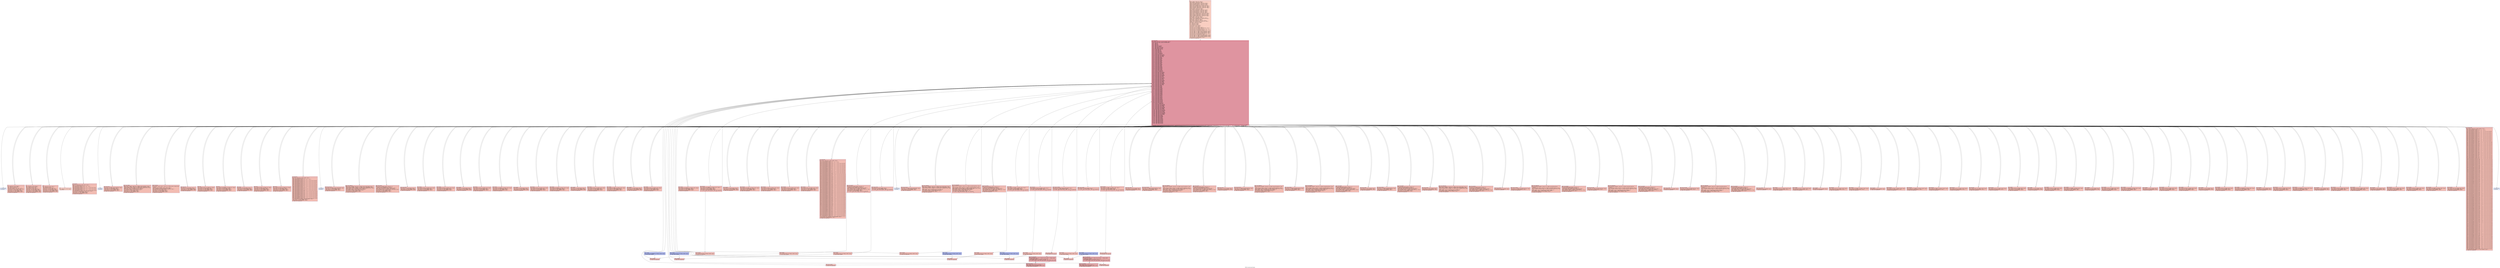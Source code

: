 digraph "CFG for 'test_for_loop' function" {
	label="CFG for 'test_for_loop' function";

	Node0x5f139dd30cf0 [shape=record,color="#3d50c3ff", style=filled, fillcolor="#f2907270" fontname="Courier",label="{1:\l|  %dummy.var323 = alloca i32, align 4\l  %cff.state226 = alloca i32, align 4\l  %fake.counter.phialloca220 = alloca i32, align 4\l  %fake.counter190.phialloca = alloca i32, align 4\l  %fake.counter197.phialloca = alloca i32, align 4\l  %fake.counter204.phialloca = alloca i32, align 4\l  %fake.counter.reload221.alloca = alloca i32, align 4\l  %fake.counter190.reload.alloca = alloca i32, align 4\l  %fake.counter197.reload.alloca = alloca i32, align 4\l  %fake.counter204.reload.alloca = alloca i32, align 4\l  %dummy.var179 = alloca i32, align 4\l  %cff.state129 = alloca i32, align 4\l  %fake.counter.phialloca122 = alloca i32, align 4\l  %fake.counter72.phialloca = alloca i32, align 4\l  %fake.counter79.phialloca = alloca i32, align 4\l  %fake.counter86.phialloca = alloca i32, align 4\l  %fake.counter93.phialloca = alloca i32, align 4\l  %fake.counter.reload123.alloca = alloca i32, align 4\l  %fake.counter72.reload.alloca = alloca i32, align 4\l  %fake.counter79.reload.alloca = alloca i32, align 4\l  %fake.counter86.reload.alloca = alloca i32, align 4\l  %fake.counter93.reload.alloca = alloca i32, align 4\l  %dummy.var61 = alloca i32, align 4\l  %cff.state41 = alloca i32, align 4\l  %fake.counter.phialloca38 = alloca i32, align 4\l  %fake.counter.reload39.alloca = alloca i32, align 4\l  %dummy.var11 = alloca i32, align 4\l  %cff.state3 = alloca i32, align 4\l  %fake.counter.phialloca = alloca i32, align 4\l  %fake.counter.reload.alloca = alloca i32, align 4\l  %dummy.var = alloca i32, align 4\l  %cff.state = alloca i32, align 4\l  %2 = alloca i32, align 4\l  %3 = alloca i32, align 4\l  %4 = alloca i32, align 4\l  store i32 %0, ptr %2, align 4\l  store i32 0, ptr %3, align 4\l  store i32 0, ptr %4, align 4\l  store i32 1, ptr %cff.state, align 4\l  store i32 undef, ptr %fake.counter.phialloca, align 4\l  store i32 5, ptr %cff.state3, align 4\l  store i32 undef, ptr %fake.counter.phialloca38, align 4\l  store i32 16, ptr %cff.state41, align 4\l  store i32 undef, ptr %fake.counter.phialloca122, align 4\l  store i32 undef, ptr %fake.counter72.phialloca, align 4\l  store i32 undef, ptr %fake.counter79.phialloca, align 4\l  store i32 undef, ptr %fake.counter86.phialloca, align 4\l  store i32 undef, ptr %fake.counter93.phialloca, align 4\l  store i32 42, ptr %cff.state129, align 4\l  store i32 undef, ptr %fake.counter.phialloca220, align 4\l  store i32 undef, ptr %fake.counter190.phialloca, align 4\l  store i32 undef, ptr %fake.counter197.phialloca, align 4\l  store i32 undef, ptr %fake.counter204.phialloca, align 4\l  store i32 90, ptr %cff.state226, align 4\l  br label %cff.dispatch227\l}"];
	Node0x5f139dd30cf0 -> Node0x5f139dd61d90;
	Node0x5f139dd30e20 [shape=record,color="#3d50c3ff", style=filled, fillcolor="#e1675170" fontname="Courier",label="{5:\l|  %6 = load i32, ptr %4, align 4\l  %7 = load i32, ptr %2, align 4\l  %8 = icmp slt i32 %6, %7\l  %cff.next = select i1 %8, i32 2, i32 4\l  store i32 %cff.next, ptr %cff.state, align 4\l  store i32 5, ptr %cff.state3, align 4\l  store i32 16, ptr %cff.state41, align 4\l  store i32 42, ptr %cff.state129, align 4\l  store i32 90, ptr %cff.state226, align 4\l  br label %cff.dispatch227\l}"];
	Node0x5f139dd30e20 -> Node0x5f139dd61d90;
	Node0x5f139dd33ee0 [shape=record,color="#3d50c3ff", style=filled, fillcolor="#e1675170" fontname="Courier",label="{9:\l|  %10 = load i32, ptr %4, align 4\l  %11 = load i32, ptr %3, align 4\l  %12 = add nsw i32 %11, %10\l  store i32 %12, ptr %3, align 4\l  store i32 3, ptr %cff.state, align 4\l  store i32 5, ptr %cff.state3, align 4\l  store i32 16, ptr %cff.state41, align 4\l  store i32 42, ptr %cff.state129, align 4\l  store i32 90, ptr %cff.state226, align 4\l  br label %cff.dispatch227\l}"];
	Node0x5f139dd33ee0 -> Node0x5f139dd61d90;
	Node0x5f139dd34230 [shape=record,color="#3d50c3ff", style=filled, fillcolor="#e1675170" fontname="Courier",label="{13:\l|  %14 = load i32, ptr %4, align 4\l  %15 = add nsw i32 %14, 1\l  store i32 %15, ptr %4, align 4\l  store i32 1, ptr %cff.state, align 4\l  store i32 5, ptr %cff.state3, align 4\l  store i32 16, ptr %cff.state41, align 4\l  store i32 42, ptr %cff.state129, align 4\l  store i32 90, ptr %cff.state226, align 4\l  br label %cff.dispatch227\l}"];
	Node0x5f139dd34230 -> Node0x5f139dd61d90;
	Node0x5f139dd33f40 [shape=record,color="#3d50c3ff", style=filled, fillcolor="#f2907270" fontname="Courier",label="{16:\l|  %17 = load i32, ptr %3, align 4\l  ret i32 %17\l}"];
	Node0x5f139dd45b30 [shape=record,color="#3d50c3ff", style=filled, fillcolor="#e1675170" fontname="Courier",label="{cff.dispatch:\l|  %cff.cur = load i32, ptr %cff.state, align 4\l  %18 = icmp eq i32 %cff.cur, 1\l  %cff.case.select = select i1 %18, i32 1, i32 6\l  %19 = icmp eq i32 %cff.cur, 2\l  %cff.case.select7 = select i1 %19, i32 2, i32 %cff.case.select\l  %20 = icmp eq i32 %cff.cur, 3\l  %cff.case.select8 = select i1 %20, i32 3, i32 %cff.case.select7\l  %21 = icmp eq i32 %cff.cur, 4\l  %cff.case.select9 = select i1 %21, i32 4, i32 %cff.case.select8\l  store i32 %cff.case.select9, ptr %cff.state3, align 4\l  store i32 16, ptr %cff.state41, align 4\l  store i32 42, ptr %cff.state129, align 4\l  store i32 90, ptr %cff.state226, align 4\l  br label %cff.dispatch227\l}"];
	Node0x5f139dd45b30 -> Node0x5f139dd61d90;
	Node0x5f139dd45b90 [shape=record,color="#3d50c3ff", style=filled, fillcolor="#c7d7f070" fontname="Courier",label="{cff.default:\l|  unreachable\l}"];
	Node0x5f139dd48f80 [shape=record,color="#3d50c3ff", style=filled, fillcolor="#e1675170" fontname="Courier",label="{fake.loop.entry:\l|  store i32 0, ptr %fake.counter.phialloca, align 4\l  store i32 8, ptr %cff.state3, align 4\l  store i32 16, ptr %cff.state41, align 4\l  store i32 42, ptr %cff.state129, align 4\l  store i32 90, ptr %cff.state226, align 4\l  br label %cff.dispatch227\l}"];
	Node0x5f139dd48f80 -> Node0x5f139dd61d90;
	Node0x5f139dd49010 [shape=record,color="#3d50c3ff", style=filled, fillcolor="#e1675170" fontname="Courier",label="{fake.loop.header:\l|  %fake.counter.reload2 = load i32, ptr %fake.counter.phialloca, align 4\l  %fake.counter.reload = load i32, ptr %fake.counter.phialloca, align 4\l  store i32 %fake.counter.reload, ptr %fake.counter.reload.alloca, align 4\l  %fake.cond = icmp slt i32 %fake.counter.reload2, 10\l  %cff.next10 = select i1 %fake.cond, i32 9, i32 10\l  store i32 %cff.next10, ptr %cff.state3, align 4\l  store i32 16, ptr %cff.state41, align 4\l  store i32 42, ptr %cff.state129, align 4\l  store i32 90, ptr %cff.state226, align 4\l  br label %cff.dispatch227\l}"];
	Node0x5f139dd49010 -> Node0x5f139dd61d90;
	Node0x5f139dd490a0 [shape=record,color="#3d50c3ff", style=filled, fillcolor="#e1675170" fontname="Courier",label="{fake.loop.body:\l|  %fake.counter.reload.reload = load i32, ptr %fake.counter.reload.alloca,\l... align 4\l  %fake.inc = add i32 %fake.counter.reload.reload, 1\l  store volatile i32 12896, ptr %dummy.var, align 4\l  store i32 %fake.inc, ptr %fake.counter.phialloca, align 4\l  store i32 8, ptr %cff.state3, align 4\l  store i32 16, ptr %cff.state41, align 4\l  store i32 42, ptr %cff.state129, align 4\l  store i32 90, ptr %cff.state226, align 4\l  br label %cff.dispatch227\l}"];
	Node0x5f139dd490a0 -> Node0x5f139dd61d90;
	Node0x5f139dd49130 [shape=record,color="#3d50c3ff", style=filled, fillcolor="#e1675170" fontname="Courier",label="{fake.loop.exit:\l|  store i32 5, ptr %cff.state3, align 4\l  store i32 16, ptr %cff.state41, align 4\l  store i32 42, ptr %cff.state129, align 4\l  store i32 90, ptr %cff.state226, align 4\l  br label %cff.dispatch227\l}"];
	Node0x5f139dd49130 -> Node0x5f139dd61d90;
	Node0x5f139dd49740 [shape=record,color="#3d50c3ff", style=filled, fillcolor="#e1675170" fontname="Courier",label="{fake.then:\l|  store volatile i32 87, ptr %dummy.var, align 4\l  store i32 13, ptr %cff.state3, align 4\l  store i32 16, ptr %cff.state41, align 4\l  store i32 42, ptr %cff.state129, align 4\l  store i32 90, ptr %cff.state226, align 4\l  br label %cff.dispatch227\l}"];
	Node0x5f139dd49740 -> Node0x5f139dd61d90;
	Node0x5f139dd497d0 [shape=record,color="#3d50c3ff", style=filled, fillcolor="#e1675170" fontname="Courier",label="{fake.else:\l|  store volatile i32 87091200, ptr %dummy.var, align 4\l  store i32 13, ptr %cff.state3, align 4\l  store i32 16, ptr %cff.state41, align 4\l  store i32 42, ptr %cff.state129, align 4\l  store i32 90, ptr %cff.state226, align 4\l  br label %cff.dispatch227\l}"];
	Node0x5f139dd497d0 -> Node0x5f139dd61d90;
	Node0x5f139dd49860 [shape=record,color="#3d50c3ff", style=filled, fillcolor="#e1675170" fontname="Courier",label="{fake.merge:\l|  store i32 5, ptr %cff.state3, align 4\l  store i32 16, ptr %cff.state41, align 4\l  store i32 42, ptr %cff.state129, align 4\l  store i32 90, ptr %cff.state226, align 4\l  br label %cff.dispatch227\l}"];
	Node0x5f139dd49860 -> Node0x5f139dd61d90;
	Node0x5f139dd49f50 [shape=record,color="#3d50c3ff", style=filled, fillcolor="#e1675170" fontname="Courier",label="{fake.block:\l|  store volatile i32 353, ptr %dummy.var, align 4\l  store i32 5, ptr %cff.state3, align 4\l  store i32 16, ptr %cff.state41, align 4\l  store i32 42, ptr %cff.state129, align 4\l  store i32 90, ptr %cff.state226, align 4\l  br label %cff.dispatch227\l}"];
	Node0x5f139dd49f50 -> Node0x5f139dd61d90;
	Node0x5f139dd4a280 [shape=record,color="#3d50c3ff", style=filled, fillcolor="#e1675170" fontname="Courier",label="{fake.block1:\l|  store volatile i32 -182, ptr %dummy.var, align 4\l  store i32 5, ptr %cff.state3, align 4\l  store i32 16, ptr %cff.state41, align 4\l  store i32 42, ptr %cff.state129, align 4\l  store i32 90, ptr %cff.state226, align 4\l  br label %cff.dispatch227\l}"];
	Node0x5f139dd4a280 -> Node0x5f139dd61d90;
	Node0x5f139dd491f0 [shape=record,color="#3d50c3ff", style=filled, fillcolor="#e1675170" fontname="Courier",label="{cff.dispatch4:\l|  %cff.cur6 = load i32, ptr %cff.state3, align 4\l  %22 = icmp eq i32 %cff.cur6, 1\l  %cff.case.select45 = select i1 %22, i32 1, i32 17\l  %23 = icmp eq i32 %cff.cur6, 2\l  %cff.case.select46 = select i1 %23, i32 2, i32 %cff.case.select45\l  %24 = icmp eq i32 %cff.cur6, 3\l  %cff.case.select47 = select i1 %24, i32 3, i32 %cff.case.select46\l  %25 = icmp eq i32 %cff.cur6, 4\l  %cff.case.select48 = select i1 %25, i32 4, i32 %cff.case.select47\l  %26 = icmp eq i32 %cff.cur6, 5\l  %cff.case.select49 = select i1 %26, i32 5, i32 %cff.case.select48\l  %27 = icmp eq i32 %cff.cur6, 6\l  %cff.case.select50 = select i1 %27, i32 6, i32 %cff.case.select49\l  %28 = icmp eq i32 %cff.cur6, 7\l  %cff.case.select51 = select i1 %28, i32 7, i32 %cff.case.select50\l  %29 = icmp eq i32 %cff.cur6, 8\l  %cff.case.select52 = select i1 %29, i32 8, i32 %cff.case.select51\l  %30 = icmp eq i32 %cff.cur6, 9\l  %cff.case.select53 = select i1 %30, i32 9, i32 %cff.case.select52\l  %31 = icmp eq i32 %cff.cur6, 10\l  %cff.case.select54 = select i1 %31, i32 10, i32 %cff.case.select53\l  %32 = icmp eq i32 %cff.cur6, 11\l  %cff.case.select55 = select i1 %32, i32 11, i32 %cff.case.select54\l  %33 = icmp eq i32 %cff.cur6, 12\l  %cff.case.select56 = select i1 %33, i32 12, i32 %cff.case.select55\l  %34 = icmp eq i32 %cff.cur6, 13\l  %cff.case.select57 = select i1 %34, i32 13, i32 %cff.case.select56\l  %35 = icmp eq i32 %cff.cur6, 14\l  %cff.case.select58 = select i1 %35, i32 14, i32 %cff.case.select57\l  %36 = icmp eq i32 %cff.cur6, 15\l  %cff.case.select59 = select i1 %36, i32 15, i32 %cff.case.select58\l  store i32 %cff.case.select59, ptr %cff.state41, align 4\l  store i32 42, ptr %cff.state129, align 4\l  store i32 90, ptr %cff.state226, align 4\l  br label %cff.dispatch227\l}"];
	Node0x5f139dd491f0 -> Node0x5f139dd61d90;
	Node0x5f139dd49250 [shape=record,color="#3d50c3ff", style=filled, fillcolor="#c7d7f070" fontname="Courier",label="{cff.default5:\l|  unreachable\l}"];
	Node0x5f139dd48ae0 [shape=record,color="#3d50c3ff", style=filled, fillcolor="#e1675170" fontname="Courier",label="{fake.loop.entry12:\l|  store i32 0, ptr %fake.counter.phialloca38, align 4\l  store i32 19, ptr %cff.state41, align 4\l  store i32 42, ptr %cff.state129, align 4\l  store i32 90, ptr %cff.state226, align 4\l  br label %cff.dispatch227\l}"];
	Node0x5f139dd48ae0 -> Node0x5f139dd61d90;
	Node0x5f139dd57000 [shape=record,color="#3d50c3ff", style=filled, fillcolor="#e1675170" fontname="Courier",label="{fake.loop.header13:\l|  %fake.counter.reload40 = load i32, ptr %fake.counter.phialloca38, align 4\l  %fake.counter.reload39 = load i32, ptr %fake.counter.phialloca38, align 4\l  store i32 %fake.counter.reload39, ptr %fake.counter.reload39.alloca, align 4\l  %fake.cond16 = icmp slt i32 %fake.counter.reload40, 10\l  %cff.next60 = select i1 %fake.cond16, i32 20, i32 21\l  store i32 %cff.next60, ptr %cff.state41, align 4\l  store i32 42, ptr %cff.state129, align 4\l  store i32 90, ptr %cff.state226, align 4\l  br label %cff.dispatch227\l}"];
	Node0x5f139dd57000 -> Node0x5f139dd61d90;
	Node0x5f139dd57090 [shape=record,color="#3d50c3ff", style=filled, fillcolor="#e1675170" fontname="Courier",label="{fake.loop.body14:\l|  %fake.counter.reload39.reload = load i32, ptr\l... %fake.counter.reload39.alloca, align 4\l  %fake.inc17 = add i32 %fake.counter.reload39.reload, 1\l  store volatile i32 3220, ptr %dummy.var11, align 4\l  store i32 %fake.inc17, ptr %fake.counter.phialloca38, align 4\l  store i32 19, ptr %cff.state41, align 4\l  store i32 42, ptr %cff.state129, align 4\l  store i32 90, ptr %cff.state226, align 4\l  br label %cff.dispatch227\l}"];
	Node0x5f139dd57090 -> Node0x5f139dd61d90;
	Node0x5f139dd57120 [shape=record,color="#3d50c3ff", style=filled, fillcolor="#e1675170" fontname="Courier",label="{fake.loop.exit15:\l|  store i32 16, ptr %cff.state41, align 4\l  store i32 42, ptr %cff.state129, align 4\l  store i32 90, ptr %cff.state226, align 4\l  br label %cff.dispatch227\l}"];
	Node0x5f139dd57120 -> Node0x5f139dd61d90;
	Node0x5f139dd576a0 [shape=record,color="#3d50c3ff", style=filled, fillcolor="#e1675170" fontname="Courier",label="{fake.then18:\l|  store volatile i32 48, ptr %dummy.var11, align 4\l  store i32 24, ptr %cff.state41, align 4\l  store i32 42, ptr %cff.state129, align 4\l  store i32 90, ptr %cff.state226, align 4\l  br label %cff.dispatch227\l}"];
	Node0x5f139dd576a0 -> Node0x5f139dd61d90;
	Node0x5f139dd57730 [shape=record,color="#3d50c3ff", style=filled, fillcolor="#e1675170" fontname="Courier",label="{fake.else19:\l|  store volatile i32 576, ptr %dummy.var11, align 4\l  store i32 24, ptr %cff.state41, align 4\l  store i32 42, ptr %cff.state129, align 4\l  store i32 90, ptr %cff.state226, align 4\l  br label %cff.dispatch227\l}"];
	Node0x5f139dd57730 -> Node0x5f139dd61d90;
	Node0x5f139dd577c0 [shape=record,color="#3d50c3ff", style=filled, fillcolor="#e1675170" fontname="Courier",label="{fake.merge20:\l|  store i32 16, ptr %cff.state41, align 4\l  store i32 42, ptr %cff.state129, align 4\l  store i32 90, ptr %cff.state226, align 4\l  br label %cff.dispatch227\l}"];
	Node0x5f139dd577c0 -> Node0x5f139dd61d90;
	Node0x5f139dd57b20 [shape=record,color="#3d50c3ff", style=filled, fillcolor="#e1675170" fontname="Courier",label="{fake.then21:\l|  store volatile i32 70, ptr %dummy.var11, align 4\l  store i32 27, ptr %cff.state41, align 4\l  store i32 42, ptr %cff.state129, align 4\l  store i32 90, ptr %cff.state226, align 4\l  br label %cff.dispatch227\l}"];
	Node0x5f139dd57b20 -> Node0x5f139dd61d90;
	Node0x5f139dd57bb0 [shape=record,color="#3d50c3ff", style=filled, fillcolor="#e1675170" fontname="Courier",label="{fake.else22:\l|  store volatile i32 967680, ptr %dummy.var11, align 4\l  store i32 27, ptr %cff.state41, align 4\l  store i32 42, ptr %cff.state129, align 4\l  store i32 90, ptr %cff.state226, align 4\l  br label %cff.dispatch227\l}"];
	Node0x5f139dd57bb0 -> Node0x5f139dd61d90;
	Node0x5f139dd57c40 [shape=record,color="#3d50c3ff", style=filled, fillcolor="#e1675170" fontname="Courier",label="{fake.merge23:\l|  store i32 16, ptr %cff.state41, align 4\l  store i32 42, ptr %cff.state129, align 4\l  store i32 90, ptr %cff.state226, align 4\l  br label %cff.dispatch227\l}"];
	Node0x5f139dd57c40 -> Node0x5f139dd61d90;
	Node0x5f139dd57fa0 [shape=record,color="#3d50c3ff", style=filled, fillcolor="#e1675170" fontname="Courier",label="{fake.then24:\l|  store volatile i32 70, ptr %dummy.var11, align 4\l  store i32 30, ptr %cff.state41, align 4\l  store i32 42, ptr %cff.state129, align 4\l  store i32 90, ptr %cff.state226, align 4\l  br label %cff.dispatch227\l}"];
	Node0x5f139dd57fa0 -> Node0x5f139dd61d90;
	Node0x5f139dd58030 [shape=record,color="#3d50c3ff", style=filled, fillcolor="#e1675170" fontname="Courier",label="{fake.else25:\l|  store volatile i32 967680, ptr %dummy.var11, align 4\l  store i32 30, ptr %cff.state41, align 4\l  store i32 42, ptr %cff.state129, align 4\l  store i32 90, ptr %cff.state226, align 4\l  br label %cff.dispatch227\l}"];
	Node0x5f139dd58030 -> Node0x5f139dd61d90;
	Node0x5f139dd580c0 [shape=record,color="#3d50c3ff", style=filled, fillcolor="#e1675170" fontname="Courier",label="{fake.merge26:\l|  store i32 16, ptr %cff.state41, align 4\l  store i32 42, ptr %cff.state129, align 4\l  store i32 90, ptr %cff.state226, align 4\l  br label %cff.dispatch227\l}"];
	Node0x5f139dd580c0 -> Node0x5f139dd61d90;
	Node0x5f139dd58420 [shape=record,color="#3d50c3ff", style=filled, fillcolor="#e1675170" fontname="Courier",label="{fake.then27:\l|  store volatile i32 52, ptr %dummy.var11, align 4\l  store i32 33, ptr %cff.state41, align 4\l  store i32 42, ptr %cff.state129, align 4\l  store i32 90, ptr %cff.state226, align 4\l  br label %cff.dispatch227\l}"];
	Node0x5f139dd58420 -> Node0x5f139dd61d90;
	Node0x5f139dd58ad0 [shape=record,color="#3d50c3ff", style=filled, fillcolor="#e1675170" fontname="Courier",label="{fake.else28:\l|  store volatile i32 2880, ptr %dummy.var11, align 4\l  store i32 33, ptr %cff.state41, align 4\l  store i32 42, ptr %cff.state129, align 4\l  store i32 90, ptr %cff.state226, align 4\l  br label %cff.dispatch227\l}"];
	Node0x5f139dd58ad0 -> Node0x5f139dd61d90;
	Node0x5f139dd58b60 [shape=record,color="#3d50c3ff", style=filled, fillcolor="#e1675170" fontname="Courier",label="{fake.merge29:\l|  store i32 16, ptr %cff.state41, align 4\l  store i32 42, ptr %cff.state129, align 4\l  store i32 90, ptr %cff.state226, align 4\l  br label %cff.dispatch227\l}"];
	Node0x5f139dd58b60 -> Node0x5f139dd61d90;
	Node0x5f139dd58ec0 [shape=record,color="#3d50c3ff", style=filled, fillcolor="#e1675170" fontname="Courier",label="{fake.then30:\l|  store volatile i32 87, ptr %dummy.var11, align 4\l  store i32 36, ptr %cff.state41, align 4\l  store i32 42, ptr %cff.state129, align 4\l  store i32 90, ptr %cff.state226, align 4\l  br label %cff.dispatch227\l}"];
	Node0x5f139dd58ec0 -> Node0x5f139dd61d90;
	Node0x5f139dd58f50 [shape=record,color="#3d50c3ff", style=filled, fillcolor="#e1675170" fontname="Courier",label="{fake.else31:\l|  store volatile i32 87091200, ptr %dummy.var11, align 4\l  store i32 36, ptr %cff.state41, align 4\l  store i32 42, ptr %cff.state129, align 4\l  store i32 90, ptr %cff.state226, align 4\l  br label %cff.dispatch227\l}"];
	Node0x5f139dd58f50 -> Node0x5f139dd61d90;
	Node0x5f139dd58fe0 [shape=record,color="#3d50c3ff", style=filled, fillcolor="#e1675170" fontname="Courier",label="{fake.merge32:\l|  store i32 16, ptr %cff.state41, align 4\l  store i32 42, ptr %cff.state129, align 4\l  store i32 90, ptr %cff.state226, align 4\l  br label %cff.dispatch227\l}"];
	Node0x5f139dd58fe0 -> Node0x5f139dd61d90;
	Node0x5f139dd59340 [shape=record,color="#3d50c3ff", style=filled, fillcolor="#e1675170" fontname="Courier",label="{fake.block33:\l|  store volatile i32 -52611, ptr %dummy.var11, align 4\l  store i32 16, ptr %cff.state41, align 4\l  store i32 42, ptr %cff.state129, align 4\l  store i32 90, ptr %cff.state226, align 4\l  br label %cff.dispatch227\l}"];
	Node0x5f139dd59340 -> Node0x5f139dd61d90;
	Node0x5f139dd59760 [shape=record,color="#3d50c3ff", style=filled, fillcolor="#e1675170" fontname="Courier",label="{fake.block34:\l|  store volatile i32 1152, ptr %dummy.var11, align 4\l  store i32 16, ptr %cff.state41, align 4\l  store i32 42, ptr %cff.state129, align 4\l  store i32 90, ptr %cff.state226, align 4\l  br label %cff.dispatch227\l}"];
	Node0x5f139dd59760 -> Node0x5f139dd61d90;
	Node0x5f139dd599a0 [shape=record,color="#3d50c3ff", style=filled, fillcolor="#e1675170" fontname="Courier",label="{fake.block35:\l|  store volatile i32 12308578, ptr %dummy.var11, align 4\l  store i32 16, ptr %cff.state41, align 4\l  store i32 42, ptr %cff.state129, align 4\l  store i32 90, ptr %cff.state226, align 4\l  br i1 false, label %fake.block352, label %cff.dispatch227\l|{<s0>T|<s1>F}}"];
	Node0x5f139dd599a0:s0 -> Node0x5f139dd96290;
	Node0x5f139dd599a0:s1 -> Node0x5f139dd61d90;
	Node0x5f139dd59d60 [shape=record,color="#3d50c3ff", style=filled, fillcolor="#e1675170" fontname="Courier",label="{fake.block36:\l|  store volatile i32 -36, ptr %dummy.var11, align 4\l  store i32 16, ptr %cff.state41, align 4\l  store i32 42, ptr %cff.state129, align 4\l  store i32 90, ptr %cff.state226, align 4\l  br label %cff.dispatch227\l}"];
	Node0x5f139dd59d60 -> Node0x5f139dd61d90;
	Node0x5f139dd5a000 [shape=record,color="#3d50c3ff", style=filled, fillcolor="#e1675170" fontname="Courier",label="{fake.block37:\l|  store volatile i32 4, ptr %dummy.var11, align 4\l  store i32 16, ptr %cff.state41, align 4\l  store i32 42, ptr %cff.state129, align 4\l  store i32 90, ptr %cff.state226, align 4\l  br label %cff.dispatch227\l}"];
	Node0x5f139dd5a000 -> Node0x5f139dd61d90;
	Node0x5f139dd571b0 [shape=record,color="#3d50c3ff", style=filled, fillcolor="#e1675170" fontname="Courier",label="{cff.dispatch42:\l|  %cff.cur44 = load i32, ptr %cff.state41, align 4\l  %37 = icmp eq i32 %cff.cur44, 1\l  %cff.case.select133 = select i1 %37, i32 1, i32 43\l  %38 = icmp eq i32 %cff.cur44, 2\l  %cff.case.select134 = select i1 %38, i32 2, i32 %cff.case.select133\l  %39 = icmp eq i32 %cff.cur44, 3\l  %cff.case.select135 = select i1 %39, i32 3, i32 %cff.case.select134\l  %40 = icmp eq i32 %cff.cur44, 4\l  %cff.case.select136 = select i1 %40, i32 4, i32 %cff.case.select135\l  %41 = icmp eq i32 %cff.cur44, 5\l  %cff.case.select137 = select i1 %41, i32 5, i32 %cff.case.select136\l  %42 = icmp eq i32 %cff.cur44, 6\l  %cff.case.select138 = select i1 %42, i32 6, i32 %cff.case.select137\l  %43 = icmp eq i32 %cff.cur44, 7\l  %cff.case.select139 = select i1 %43, i32 7, i32 %cff.case.select138\l  %44 = icmp eq i32 %cff.cur44, 8\l  %cff.case.select140 = select i1 %44, i32 8, i32 %cff.case.select139\l  %45 = icmp eq i32 %cff.cur44, 9\l  %cff.case.select141 = select i1 %45, i32 9, i32 %cff.case.select140\l  %46 = icmp eq i32 %cff.cur44, 10\l  %cff.case.select142 = select i1 %46, i32 10, i32 %cff.case.select141\l  %47 = icmp eq i32 %cff.cur44, 11\l  %cff.case.select143 = select i1 %47, i32 11, i32 %cff.case.select142\l  %48 = icmp eq i32 %cff.cur44, 12\l  %cff.case.select144 = select i1 %48, i32 12, i32 %cff.case.select143\l  %49 = icmp eq i32 %cff.cur44, 13\l  %cff.case.select145 = select i1 %49, i32 13, i32 %cff.case.select144\l  %50 = icmp eq i32 %cff.cur44, 14\l  %cff.case.select146 = select i1 %50, i32 14, i32 %cff.case.select145\l  %51 = icmp eq i32 %cff.cur44, 15\l  %cff.case.select147 = select i1 %51, i32 15, i32 %cff.case.select146\l  %52 = icmp eq i32 %cff.cur44, 16\l  %cff.case.select148 = select i1 %52, i32 16, i32 %cff.case.select147\l  %53 = icmp eq i32 %cff.cur44, 17\l  %cff.case.select149 = select i1 %53, i32 17, i32 %cff.case.select148\l  %54 = icmp eq i32 %cff.cur44, 18\l  %cff.case.select150 = select i1 %54, i32 18, i32 %cff.case.select149\l  %55 = icmp eq i32 %cff.cur44, 19\l  %cff.case.select151 = select i1 %55, i32 19, i32 %cff.case.select150\l  %56 = icmp eq i32 %cff.cur44, 20\l  %cff.case.select152 = select i1 %56, i32 20, i32 %cff.case.select151\l  %57 = icmp eq i32 %cff.cur44, 21\l  %cff.case.select153 = select i1 %57, i32 21, i32 %cff.case.select152\l  %58 = icmp eq i32 %cff.cur44, 22\l  %cff.case.select154 = select i1 %58, i32 22, i32 %cff.case.select153\l  %59 = icmp eq i32 %cff.cur44, 23\l  %cff.case.select155 = select i1 %59, i32 23, i32 %cff.case.select154\l  %60 = icmp eq i32 %cff.cur44, 24\l  %cff.case.select156 = select i1 %60, i32 24, i32 %cff.case.select155\l  %61 = icmp eq i32 %cff.cur44, 25\l  %cff.case.select157 = select i1 %61, i32 25, i32 %cff.case.select156\l  %62 = icmp eq i32 %cff.cur44, 26\l  %cff.case.select158 = select i1 %62, i32 26, i32 %cff.case.select157\l  %63 = icmp eq i32 %cff.cur44, 27\l  %cff.case.select159 = select i1 %63, i32 27, i32 %cff.case.select158\l  %64 = icmp eq i32 %cff.cur44, 28\l  %cff.case.select160 = select i1 %64, i32 28, i32 %cff.case.select159\l  %65 = icmp eq i32 %cff.cur44, 29\l  %cff.case.select161 = select i1 %65, i32 29, i32 %cff.case.select160\l  %66 = icmp eq i32 %cff.cur44, 30\l  %cff.case.select162 = select i1 %66, i32 30, i32 %cff.case.select161\l  %67 = icmp eq i32 %cff.cur44, 31\l  %cff.case.select163 = select i1 %67, i32 31, i32 %cff.case.select162\l  %68 = icmp eq i32 %cff.cur44, 32\l  %cff.case.select164 = select i1 %68, i32 32, i32 %cff.case.select163\l  %69 = icmp eq i32 %cff.cur44, 33\l  %cff.case.select165 = select i1 %69, i32 33, i32 %cff.case.select164\l  %70 = icmp eq i32 %cff.cur44, 34\l  %cff.case.select166 = select i1 %70, i32 34, i32 %cff.case.select165\l  %71 = icmp eq i32 %cff.cur44, 35\l  %cff.case.select167 = select i1 %71, i32 35, i32 %cff.case.select166\l  %72 = icmp eq i32 %cff.cur44, 36\l  %cff.case.select168 = select i1 %72, i32 36, i32 %cff.case.select167\l  %73 = icmp eq i32 %cff.cur44, 37\l  %cff.case.select169 = select i1 %73, i32 37, i32 %cff.case.select168\l  %74 = icmp eq i32 %cff.cur44, 38\l  %cff.case.select170 = select i1 %74, i32 38, i32 %cff.case.select169\l  %75 = icmp eq i32 %cff.cur44, 39\l  %cff.case.select171 = select i1 %75, i32 39, i32 %cff.case.select170\l  %76 = icmp eq i32 %cff.cur44, 40\l  %cff.case.select172 = select i1 %76, i32 40, i32 %cff.case.select171\l  %77 = icmp eq i32 %cff.cur44, 41\l  %cff.case.select173 = select i1 %77, i32 41, i32 %cff.case.select172\l  store i32 %cff.case.select173, ptr %cff.state129, align 4\l  store i32 90, ptr %cff.state226, align 4\l  br label %cff.dispatch227\l}"];
	Node0x5f139dd571b0 -> Node0x5f139dd61d90;
	Node0x5f139dd57210 [shape=record,color="#3d50c3ff", style=filled, fillcolor="#c7d7f070" fontname="Courier",label="{cff.default43:\l|  unreachable\l}"];
	Node0x5f139dd46ea0 [shape=record,color="#3d50c3ff", style=filled, fillcolor="#e1675170" fontname="Courier",label="{fake.loop.entry62:\l|  store i32 0, ptr %fake.counter.phialloca122, align 4\l  store i32 45, ptr %cff.state129, align 4\l  store i32 90, ptr %cff.state226, align 4\l  br label %cff.dispatch227\l}"];
	Node0x5f139dd46ea0 -> Node0x5f139dd61d90;
	Node0x5f139dd5ed80 [shape=record,color="#3d50c3ff", style=filled, fillcolor="#e1675170" fontname="Courier",label="{fake.loop.header63:\l|  %fake.counter.reload124 = load i32, ptr %fake.counter.phialloca122, align 4\l  %fake.counter.reload123 = load i32, ptr %fake.counter.phialloca122, align 4\l  store i32 %fake.counter.reload123, ptr %fake.counter.reload123.alloca, align\l... 4\l  %fake.cond66 = icmp slt i32 %fake.counter.reload124, 10\l  %cff.next174 = select i1 %fake.cond66, i32 46, i32 47\l  store i32 %cff.next174, ptr %cff.state129, align 4\l  store i32 90, ptr %cff.state226, align 4\l  br label %cff.dispatch227\l}"];
	Node0x5f139dd5ed80 -> Node0x5f139dd61d90;
	Node0x5f139dd5e4a0 [shape=record,color="#3d50c3ff", style=filled, fillcolor="#e1675170" fontname="Courier",label="{fake.loop.body64:\l|  %fake.counter.reload123.reload = load i32, ptr\l... %fake.counter.reload123.alloca, align 4\l  %fake.inc67 = add i32 %fake.counter.reload123.reload, 1\l  store volatile i32 16, ptr %dummy.var61, align 4\l  store i32 %fake.inc67, ptr %fake.counter.phialloca122, align 4\l  store i32 45, ptr %cff.state129, align 4\l  store i32 90, ptr %cff.state226, align 4\l  br label %cff.dispatch227\l}"];
	Node0x5f139dd5e4a0 -> Node0x5f139dd61d90;
	Node0x5f139dd5e500 [shape=record,color="#3d50c3ff", style=filled, fillcolor="#e1675170" fontname="Courier",label="{fake.loop.exit65:\l|  store i32 42, ptr %cff.state129, align 4\l  store i32 90, ptr %cff.state226, align 4\l  br label %cff.dispatch227\l}"];
	Node0x5f139dd5e500 -> Node0x5f139dd61d90;
	Node0x5f139dd7b160 [shape=record,color="#3d50c3ff", style=filled, fillcolor="#e1675170" fontname="Courier",label="{fake.loop.entry68:\l|  store i32 0, ptr %fake.counter72.phialloca, align 4\l  store i32 49, ptr %cff.state129, align 4\l  store i32 90, ptr %cff.state226, align 4\l  br label %cff.dispatch227\l}"];
	Node0x5f139dd7b160 -> Node0x5f139dd61d90;
	Node0x5f139dd7b1f0 [shape=record,color="#3d50c3ff", style=filled, fillcolor="#e1675170" fontname="Courier",label="{fake.loop.header69:\l|  %fake.counter72.reload125 = load i32, ptr %fake.counter72.phialloca, align\l... 4\l  %fake.counter72.reload = load i32, ptr %fake.counter72.phialloca, align 4\l  store i32 %fake.counter72.reload, ptr %fake.counter72.reload.alloca, align 4\l  %fake.cond73 = icmp slt i32 %fake.counter72.reload125, 10\l  %cff.next175 = select i1 %fake.cond73, i32 50, i32 51\l  store i32 %cff.next175, ptr %cff.state129, align 4\l  store i32 90, ptr %cff.state226, align 4\l  br label %cff.dispatch227\l}"];
	Node0x5f139dd7b1f0 -> Node0x5f139dd61d90;
	Node0x5f139dd7b280 [shape=record,color="#3d50c3ff", style=filled, fillcolor="#e1675170" fontname="Courier",label="{fake.loop.body70:\l|  %fake.counter72.reload.reload = load i32, ptr\l... %fake.counter72.reload.alloca, align 4\l  %fake.inc74 = add i32 %fake.counter72.reload.reload, 1\l  store volatile i32 582, ptr %dummy.var61, align 4\l  store i32 %fake.inc74, ptr %fake.counter72.phialloca, align 4\l  store i32 49, ptr %cff.state129, align 4\l  store i32 90, ptr %cff.state226, align 4\l  br label %cff.dispatch227\l}"];
	Node0x5f139dd7b280 -> Node0x5f139dd61d90;
	Node0x5f139dd7b310 [shape=record,color="#3d50c3ff", style=filled, fillcolor="#e1675170" fontname="Courier",label="{fake.loop.exit71:\l|  store i32 42, ptr %cff.state129, align 4\l  store i32 90, ptr %cff.state226, align 4\l  br label %cff.dispatch227\l}"];
	Node0x5f139dd7b310 -> Node0x5f139dd61d90;
	Node0x5f139dd58830 [shape=record,color="#3d50c3ff", style=filled, fillcolor="#e1675170" fontname="Courier",label="{fake.loop.entry75:\l|  store i32 0, ptr %fake.counter79.phialloca, align 4\l  store i32 53, ptr %cff.state129, align 4\l  store i32 90, ptr %cff.state226, align 4\l  br label %cff.dispatch227\l}"];
	Node0x5f139dd58830 -> Node0x5f139dd61d90;
	Node0x5f139dd588c0 [shape=record,color="#3d50c3ff", style=filled, fillcolor="#e1675170" fontname="Courier",label="{fake.loop.header76:\l|  %fake.counter79.reload126 = load i32, ptr %fake.counter79.phialloca, align\l... 4\l  %fake.counter79.reload = load i32, ptr %fake.counter79.phialloca, align 4\l  store i32 %fake.counter79.reload, ptr %fake.counter79.reload.alloca, align 4\l  %fake.cond80 = icmp slt i32 %fake.counter79.reload126, 10\l  %cff.next176 = select i1 %fake.cond80, i32 54, i32 55\l  store i32 %cff.next176, ptr %cff.state129, align 4\l  store i32 90, ptr %cff.state226, align 4\l  br label %cff.dispatch227\l}"];
	Node0x5f139dd588c0 -> Node0x5f139dd61d90;
	Node0x5f139dd58950 [shape=record,color="#3d50c3ff", style=filled, fillcolor="#e1675170" fontname="Courier",label="{fake.loop.body77:\l|  %fake.counter79.reload.reload = load i32, ptr\l... %fake.counter79.reload.alloca, align 4\l  %fake.inc81 = add i32 %fake.counter79.reload.reload, 1\l  store volatile i32 149, ptr %dummy.var61, align 4\l  store i32 %fake.inc81, ptr %fake.counter79.phialloca, align 4\l  store i32 53, ptr %cff.state129, align 4\l  store i32 90, ptr %cff.state226, align 4\l  br i1 false, label %fake.then346, label %cff.dispatch227\l|{<s0>T|<s1>F}}"];
	Node0x5f139dd58950:s0 -> Node0x5f139dd959c0;
	Node0x5f139dd58950:s1 -> Node0x5f139dd61d90;
	Node0x5f139dd589e0 [shape=record,color="#3d50c3ff", style=filled, fillcolor="#e1675170" fontname="Courier",label="{fake.loop.exit78:\l|  store i32 42, ptr %cff.state129, align 4\l  store i32 90, ptr %cff.state226, align 4\l  br i1 false, label %fake.then343, label %cff.dispatch227\l|{<s0>T|<s1>F}}"];
	Node0x5f139dd589e0:s0 -> Node0x5f139ddf6f90;
	Node0x5f139dd589e0:s1 -> Node0x5f139dd61d90;
	Node0x5f139dd7c770 [shape=record,color="#3d50c3ff", style=filled, fillcolor="#e1675170" fontname="Courier",label="{fake.loop.entry82:\l|  store i32 0, ptr %fake.counter86.phialloca, align 4\l  store i32 57, ptr %cff.state129, align 4\l  store i32 90, ptr %cff.state226, align 4\l  br label %cff.dispatch227\l}"];
	Node0x5f139dd7c770 -> Node0x5f139dd61d90;
	Node0x5f139dd7c800 [shape=record,color="#3d50c3ff", style=filled, fillcolor="#e1675170" fontname="Courier",label="{fake.loop.header83:\l|  %fake.counter86.reload127 = load i32, ptr %fake.counter86.phialloca, align\l... 4\l  %fake.counter86.reload = load i32, ptr %fake.counter86.phialloca, align 4\l  store i32 %fake.counter86.reload, ptr %fake.counter86.reload.alloca, align 4\l  %fake.cond87 = icmp slt i32 %fake.counter86.reload127, 10\l  %cff.next177 = select i1 %fake.cond87, i32 58, i32 59\l  store i32 %cff.next177, ptr %cff.state129, align 4\l  store i32 90, ptr %cff.state226, align 4\l  br label %cff.dispatch227\l}"];
	Node0x5f139dd7c800 -> Node0x5f139dd61d90;
	Node0x5f139dd7c890 [shape=record,color="#3d50c3ff", style=filled, fillcolor="#e1675170" fontname="Courier",label="{fake.loop.body84:\l|  %fake.counter86.reload.reload = load i32, ptr\l... %fake.counter86.reload.alloca, align 4\l  %fake.inc88 = add i32 %fake.counter86.reload.reload, 1\l  store volatile i32 19610, ptr %dummy.var61, align 4\l  store i32 %fake.inc88, ptr %fake.counter86.phialloca, align 4\l  store i32 57, ptr %cff.state129, align 4\l  store i32 90, ptr %cff.state226, align 4\l  br label %cff.dispatch227\l}"];
	Node0x5f139dd7c890 -> Node0x5f139dd61d90;
	Node0x5f139dd7c920 [shape=record,color="#3d50c3ff", style=filled, fillcolor="#e1675170" fontname="Courier",label="{fake.loop.exit85:\l|  store i32 42, ptr %cff.state129, align 4\l  store i32 90, ptr %cff.state226, align 4\l  br label %cff.dispatch227\l}"];
	Node0x5f139dd7c920 -> Node0x5f139dd61d90;
	Node0x5f139dd7d050 [shape=record,color="#3d50c3ff", style=filled, fillcolor="#e1675170" fontname="Courier",label="{fake.loop.entry89:\l|  store i32 0, ptr %fake.counter93.phialloca, align 4\l  store i32 61, ptr %cff.state129, align 4\l  store i32 90, ptr %cff.state226, align 4\l  br label %cff.dispatch227\l}"];
	Node0x5f139dd7d050 -> Node0x5f139dd61d90;
	Node0x5f139dd7d0e0 [shape=record,color="#3d50c3ff", style=filled, fillcolor="#e1675170" fontname="Courier",label="{fake.loop.header90:\l|  %fake.counter93.reload128 = load i32, ptr %fake.counter93.phialloca, align\l... 4\l  %fake.counter93.reload = load i32, ptr %fake.counter93.phialloca, align 4\l  store i32 %fake.counter93.reload, ptr %fake.counter93.reload.alloca, align 4\l  %fake.cond94 = icmp slt i32 %fake.counter93.reload128, 10\l  %cff.next178 = select i1 %fake.cond94, i32 62, i32 63\l  store i32 %cff.next178, ptr %cff.state129, align 4\l  store i32 90, ptr %cff.state226, align 4\l  br i1 false, label %fake.block353, label %cff.dispatch227\l|{<s0>T|<s1>F}}"];
	Node0x5f139dd7d0e0:s0 -> Node0x5f139dd964a0;
	Node0x5f139dd7d0e0:s1 -> Node0x5f139dd61d90;
	Node0x5f139dd7d170 [shape=record,color="#3d50c3ff", style=filled, fillcolor="#e1675170" fontname="Courier",label="{fake.loop.body91:\l|  %fake.counter93.reload.reload = load i32, ptr\l... %fake.counter93.reload.alloca, align 4\l  %fake.inc95 = add i32 %fake.counter93.reload.reload, 1\l  store volatile i32 340, ptr %dummy.var61, align 4\l  store i32 %fake.inc95, ptr %fake.counter93.phialloca, align 4\l  store i32 61, ptr %cff.state129, align 4\l  store i32 90, ptr %cff.state226, align 4\l  br label %cff.dispatch227\l}"];
	Node0x5f139dd7d170 -> Node0x5f139dd61d90;
	Node0x5f139dd7d200 [shape=record,color="#3d50c3ff", style=filled, fillcolor="#e1675170" fontname="Courier",label="{fake.loop.exit92:\l|  store i32 42, ptr %cff.state129, align 4\l  store i32 90, ptr %cff.state226, align 4\l  br label %cff.dispatch227\l}"];
	Node0x5f139dd7d200 -> Node0x5f139dd61d90;
	Node0x5f139dd7d810 [shape=record,color="#3d50c3ff", style=filled, fillcolor="#e1675170" fontname="Courier",label="{fake.then96:\l|  store volatile i32 52, ptr %dummy.var61, align 4\l  store i32 66, ptr %cff.state129, align 4\l  store i32 90, ptr %cff.state226, align 4\l  br label %cff.dispatch227\l}"];
	Node0x5f139dd7d810 -> Node0x5f139dd61d90;
	Node0x5f139dd7d8a0 [shape=record,color="#3d50c3ff", style=filled, fillcolor="#e1675170" fontname="Courier",label="{fake.else97:\l|  store volatile i32 2880, ptr %dummy.var61, align 4\l  store i32 66, ptr %cff.state129, align 4\l  store i32 90, ptr %cff.state226, align 4\l  br i1 false, label %fake.then349, label %cff.dispatch227\l|{<s0>T|<s1>F}}"];
	Node0x5f139dd7d8a0:s0 -> Node0x5f139dd95e10;
	Node0x5f139dd7d8a0:s1 -> Node0x5f139dd61d90;
	Node0x5f139dd7d930 [shape=record,color="#3d50c3ff", style=filled, fillcolor="#e1675170" fontname="Courier",label="{fake.merge98:\l|  store i32 42, ptr %cff.state129, align 4\l  store i32 90, ptr %cff.state226, align 4\l  br label %cff.dispatch227\l}"];
	Node0x5f139dd7d930 -> Node0x5f139dd61d90;
	Node0x5f139dd7dc90 [shape=record,color="#3d50c3ff", style=filled, fillcolor="#e1675170" fontname="Courier",label="{fake.then99:\l|  store volatile i32 63, ptr %dummy.var61, align 4\l  store i32 69, ptr %cff.state129, align 4\l  store i32 90, ptr %cff.state226, align 4\l  br label %cff.dispatch227\l}"];
	Node0x5f139dd7dc90 -> Node0x5f139dd61d90;
	Node0x5f139dd7dd20 [shape=record,color="#3d50c3ff", style=filled, fillcolor="#e1675170" fontname="Courier",label="{fake.else100:\l|  store volatile i32 120960, ptr %dummy.var61, align 4\l  store i32 69, ptr %cff.state129, align 4\l  store i32 90, ptr %cff.state226, align 4\l  br label %cff.dispatch227\l}"];
	Node0x5f139dd7dd20 -> Node0x5f139dd61d90;
	Node0x5f139dd7ddb0 [shape=record,color="#3d50c3ff", style=filled, fillcolor="#e1675170" fontname="Courier",label="{fake.merge101:\l|  store i32 42, ptr %cff.state129, align 4\l  store i32 90, ptr %cff.state226, align 4\l  br label %cff.dispatch227\l}"];
	Node0x5f139dd7ddb0 -> Node0x5f139dd61d90;
	Node0x5f139dd7e110 [shape=record,color="#3d50c3ff", style=filled, fillcolor="#e1675170" fontname="Courier",label="{fake.then102:\l|  store volatile i32 87, ptr %dummy.var61, align 4\l  store i32 72, ptr %cff.state129, align 4\l  store i32 90, ptr %cff.state226, align 4\l  br label %cff.dispatch227\l}"];
	Node0x5f139dd7e110 -> Node0x5f139dd61d90;
	Node0x5f139dd7e1a0 [shape=record,color="#3d50c3ff", style=filled, fillcolor="#e1675170" fontname="Courier",label="{fake.else103:\l|  store volatile i32 87091200, ptr %dummy.var61, align 4\l  store i32 72, ptr %cff.state129, align 4\l  store i32 90, ptr %cff.state226, align 4\l  br label %cff.dispatch227\l}"];
	Node0x5f139dd7e1a0 -> Node0x5f139dd61d90;
	Node0x5f139dd7e230 [shape=record,color="#3d50c3ff", style=filled, fillcolor="#e1675170" fontname="Courier",label="{fake.merge104:\l|  store i32 42, ptr %cff.state129, align 4\l  store i32 90, ptr %cff.state226, align 4\l  br label %cff.dispatch227\l}"];
	Node0x5f139dd7e230 -> Node0x5f139dd61d90;
	Node0x5f139dd7e590 [shape=record,color="#3d50c3ff", style=filled, fillcolor="#e1675170" fontname="Courier",label="{fake.then105:\l|  store volatile i32 45, ptr %dummy.var61, align 4\l  store i32 75, ptr %cff.state129, align 4\l  store i32 90, ptr %cff.state226, align 4\l  br label %cff.dispatch227\l}"];
	Node0x5f139dd7e590 -> Node0x5f139dd61d90;
	Node0x5f139dd7e620 [shape=record,color="#3d50c3ff", style=filled, fillcolor="#e1675170" fontname="Courier",label="{fake.else106:\l|  store volatile i32 144, ptr %dummy.var61, align 4\l  store i32 75, ptr %cff.state129, align 4\l  store i32 90, ptr %cff.state226, align 4\l  br label %cff.dispatch227\l}"];
	Node0x5f139dd7e620 -> Node0x5f139dd61d90;
	Node0x5f139dd7e6b0 [shape=record,color="#3d50c3ff", style=filled, fillcolor="#e1675170" fontname="Courier",label="{fake.merge107:\l|  store i32 42, ptr %cff.state129, align 4\l  store i32 90, ptr %cff.state226, align 4\l  br label %cff.dispatch227\l}"];
	Node0x5f139dd7e6b0 -> Node0x5f139dd61d90;
	Node0x5f139dd7ea10 [shape=record,color="#3d50c3ff", style=filled, fillcolor="#e1675170" fontname="Courier",label="{fake.then108:\l|  store volatile i32 87, ptr %dummy.var61, align 4\l  store i32 78, ptr %cff.state129, align 4\l  store i32 90, ptr %cff.state226, align 4\l  br label %cff.dispatch227\l}"];
	Node0x5f139dd7ea10 -> Node0x5f139dd61d90;
	Node0x5f139dd7eaa0 [shape=record,color="#3d50c3ff", style=filled, fillcolor="#e1675170" fontname="Courier",label="{fake.else109:\l|  store volatile i32 87091200, ptr %dummy.var61, align 4\l  store i32 78, ptr %cff.state129, align 4\l  store i32 90, ptr %cff.state226, align 4\l  br label %cff.dispatch227\l}"];
	Node0x5f139dd7eaa0 -> Node0x5f139dd61d90;
	Node0x5f139dd7eb30 [shape=record,color="#3d50c3ff", style=filled, fillcolor="#e1675170" fontname="Courier",label="{fake.merge110:\l|  store i32 42, ptr %cff.state129, align 4\l  store i32 90, ptr %cff.state226, align 4\l  br label %cff.dispatch227\l}"];
	Node0x5f139dd7eb30 -> Node0x5f139dd61d90;
	Node0x5f139dd7ee90 [shape=record,color="#3d50c3ff", style=filled, fillcolor="#e1675170" fontname="Courier",label="{fake.then111:\l|  store volatile i32 87, ptr %dummy.var61, align 4\l  store i32 81, ptr %cff.state129, align 4\l  store i32 90, ptr %cff.state226, align 4\l  br label %cff.dispatch227\l}"];
	Node0x5f139dd7ee90 -> Node0x5f139dd61d90;
	Node0x5f139dd7ef20 [shape=record,color="#3d50c3ff", style=filled, fillcolor="#e1675170" fontname="Courier",label="{fake.else112:\l|  store volatile i32 87091200, ptr %dummy.var61, align 4\l  store i32 81, ptr %cff.state129, align 4\l  store i32 90, ptr %cff.state226, align 4\l  br label %cff.dispatch227\l}"];
	Node0x5f139dd7ef20 -> Node0x5f139dd61d90;
	Node0x5f139dd7efb0 [shape=record,color="#3d50c3ff", style=filled, fillcolor="#e1675170" fontname="Courier",label="{fake.merge113:\l|  store i32 42, ptr %cff.state129, align 4\l  store i32 90, ptr %cff.state226, align 4\l  br label %cff.dispatch227\l}"];
	Node0x5f139dd7efb0 -> Node0x5f139dd61d90;
	Node0x5f139dd7f310 [shape=record,color="#3d50c3ff", style=filled, fillcolor="#e1675170" fontname="Courier",label="{fake.then114:\l|  store volatile i32 48, ptr %dummy.var61, align 4\l  store i32 84, ptr %cff.state129, align 4\l  store i32 90, ptr %cff.state226, align 4\l  br label %cff.dispatch227\l}"];
	Node0x5f139dd7f310 -> Node0x5f139dd61d90;
	Node0x5f139dd7f3a0 [shape=record,color="#3d50c3ff", style=filled, fillcolor="#e1675170" fontname="Courier",label="{fake.else115:\l|  store volatile i32 576, ptr %dummy.var61, align 4\l  store i32 84, ptr %cff.state129, align 4\l  store i32 90, ptr %cff.state226, align 4\l  br label %cff.dispatch227\l}"];
	Node0x5f139dd7f3a0 -> Node0x5f139dd61d90;
	Node0x5f139dd7f430 [shape=record,color="#3d50c3ff", style=filled, fillcolor="#e1675170" fontname="Courier",label="{fake.merge116:\l|  store i32 42, ptr %cff.state129, align 4\l  store i32 90, ptr %cff.state226, align 4\l  br label %cff.dispatch227\l}"];
	Node0x5f139dd7f430 -> Node0x5f139dd61d90;
	Node0x5f139dd7f790 [shape=record,color="#3d50c3ff", style=filled, fillcolor="#e1675170" fontname="Courier",label="{fake.block117:\l|  store volatile i32 63, ptr %dummy.var61, align 4\l  store i32 42, ptr %cff.state129, align 4\l  store i32 90, ptr %cff.state226, align 4\l  br label %cff.dispatch227\l}"];
	Node0x5f139dd7f790 -> Node0x5f139dd61d90;
	Node0x5f139dd7f970 [shape=record,color="#3d50c3ff", style=filled, fillcolor="#e1675170" fontname="Courier",label="{fake.block118:\l|  store volatile i32 102, ptr %dummy.var61, align 4\l  store i32 42, ptr %cff.state129, align 4\l  store i32 90, ptr %cff.state226, align 4\l  br label %cff.dispatch227\l}"];
	Node0x5f139dd7f970 -> Node0x5f139dd61d90;
	Node0x5f139dd7fb80 [shape=record,color="#3d50c3ff", style=filled, fillcolor="#e1675170" fontname="Courier",label="{fake.block119:\l|  store volatile i32 1769073, ptr %dummy.var61, align 4\l  store i32 42, ptr %cff.state129, align 4\l  store i32 90, ptr %cff.state226, align 4\l  br label %cff.dispatch227\l}"];
	Node0x5f139dd7fb80 -> Node0x5f139dd61d90;
	Node0x5f139dd7fe80 [shape=record,color="#3d50c3ff", style=filled, fillcolor="#e1675170" fontname="Courier",label="{fake.block120:\l|  store volatile i32 90904, ptr %dummy.var61, align 4\l  store i32 42, ptr %cff.state129, align 4\l  store i32 90, ptr %cff.state226, align 4\l  br i1 false, label %fake.loop.entry324, label %cff.dispatch227\l|{<s0>T|<s1>F}}"];
	Node0x5f139dd7fe80:s0 -> Node0x5f139dd5ed20;
	Node0x5f139dd7fe80:s1 -> Node0x5f139dd61d90;
	Node0x5f139dd801e0 [shape=record,color="#3d50c3ff", style=filled, fillcolor="#e1675170" fontname="Courier",label="{fake.block121:\l|  store volatile i32 3, ptr %dummy.var61, align 4\l  store i32 42, ptr %cff.state129, align 4\l  store i32 90, ptr %cff.state226, align 4\l  br label %cff.dispatch227\l}"];
	Node0x5f139dd801e0 -> Node0x5f139dd61d90;
	Node0x5f139dd7cac0 [shape=record,color="#3d50c3ff", style=filled, fillcolor="#e1675170" fontname="Courier",label="{cff.dispatch130:\l|  %cff.cur132 = load i32, ptr %cff.state129, align 4\l  %78 = icmp eq i32 %cff.cur132, 1\l  %cff.case.select230 = select i1 %78, i32 1, i32 91\l  %79 = icmp eq i32 %cff.cur132, 2\l  %cff.case.select231 = select i1 %79, i32 2, i32 %cff.case.select230\l  %80 = icmp eq i32 %cff.cur132, 3\l  %cff.case.select232 = select i1 %80, i32 3, i32 %cff.case.select231\l  %81 = icmp eq i32 %cff.cur132, 4\l  %cff.case.select233 = select i1 %81, i32 4, i32 %cff.case.select232\l  %82 = icmp eq i32 %cff.cur132, 5\l  %cff.case.select234 = select i1 %82, i32 5, i32 %cff.case.select233\l  %83 = icmp eq i32 %cff.cur132, 6\l  %cff.case.select235 = select i1 %83, i32 6, i32 %cff.case.select234\l  %84 = icmp eq i32 %cff.cur132, 7\l  %cff.case.select236 = select i1 %84, i32 7, i32 %cff.case.select235\l  %85 = icmp eq i32 %cff.cur132, 8\l  %cff.case.select237 = select i1 %85, i32 8, i32 %cff.case.select236\l  %86 = icmp eq i32 %cff.cur132, 9\l  %cff.case.select238 = select i1 %86, i32 9, i32 %cff.case.select237\l  %87 = icmp eq i32 %cff.cur132, 10\l  %cff.case.select239 = select i1 %87, i32 10, i32 %cff.case.select238\l  %88 = icmp eq i32 %cff.cur132, 11\l  %cff.case.select240 = select i1 %88, i32 11, i32 %cff.case.select239\l  %89 = icmp eq i32 %cff.cur132, 12\l  %cff.case.select241 = select i1 %89, i32 12, i32 %cff.case.select240\l  %90 = icmp eq i32 %cff.cur132, 13\l  %cff.case.select242 = select i1 %90, i32 13, i32 %cff.case.select241\l  %91 = icmp eq i32 %cff.cur132, 14\l  %cff.case.select243 = select i1 %91, i32 14, i32 %cff.case.select242\l  %92 = icmp eq i32 %cff.cur132, 15\l  %cff.case.select244 = select i1 %92, i32 15, i32 %cff.case.select243\l  %93 = icmp eq i32 %cff.cur132, 16\l  %cff.case.select245 = select i1 %93, i32 16, i32 %cff.case.select244\l  %94 = icmp eq i32 %cff.cur132, 17\l  %cff.case.select246 = select i1 %94, i32 17, i32 %cff.case.select245\l  %95 = icmp eq i32 %cff.cur132, 18\l  %cff.case.select247 = select i1 %95, i32 18, i32 %cff.case.select246\l  %96 = icmp eq i32 %cff.cur132, 19\l  %cff.case.select248 = select i1 %96, i32 19, i32 %cff.case.select247\l  %97 = icmp eq i32 %cff.cur132, 20\l  %cff.case.select249 = select i1 %97, i32 20, i32 %cff.case.select248\l  %98 = icmp eq i32 %cff.cur132, 21\l  %cff.case.select250 = select i1 %98, i32 21, i32 %cff.case.select249\l  %99 = icmp eq i32 %cff.cur132, 22\l  %cff.case.select251 = select i1 %99, i32 22, i32 %cff.case.select250\l  %100 = icmp eq i32 %cff.cur132, 23\l  %cff.case.select252 = select i1 %100, i32 23, i32 %cff.case.select251\l  %101 = icmp eq i32 %cff.cur132, 24\l  %cff.case.select253 = select i1 %101, i32 24, i32 %cff.case.select252\l  %102 = icmp eq i32 %cff.cur132, 25\l  %cff.case.select254 = select i1 %102, i32 25, i32 %cff.case.select253\l  %103 = icmp eq i32 %cff.cur132, 26\l  %cff.case.select255 = select i1 %103, i32 26, i32 %cff.case.select254\l  %104 = icmp eq i32 %cff.cur132, 27\l  %cff.case.select256 = select i1 %104, i32 27, i32 %cff.case.select255\l  %105 = icmp eq i32 %cff.cur132, 28\l  %cff.case.select257 = select i1 %105, i32 28, i32 %cff.case.select256\l  %106 = icmp eq i32 %cff.cur132, 29\l  %cff.case.select258 = select i1 %106, i32 29, i32 %cff.case.select257\l  %107 = icmp eq i32 %cff.cur132, 30\l  %cff.case.select259 = select i1 %107, i32 30, i32 %cff.case.select258\l  %108 = icmp eq i32 %cff.cur132, 31\l  %cff.case.select260 = select i1 %108, i32 31, i32 %cff.case.select259\l  %109 = icmp eq i32 %cff.cur132, 32\l  %cff.case.select261 = select i1 %109, i32 32, i32 %cff.case.select260\l  %110 = icmp eq i32 %cff.cur132, 33\l  %cff.case.select262 = select i1 %110, i32 33, i32 %cff.case.select261\l  %111 = icmp eq i32 %cff.cur132, 34\l  %cff.case.select263 = select i1 %111, i32 34, i32 %cff.case.select262\l  %112 = icmp eq i32 %cff.cur132, 35\l  %cff.case.select264 = select i1 %112, i32 35, i32 %cff.case.select263\l  %113 = icmp eq i32 %cff.cur132, 36\l  %cff.case.select265 = select i1 %113, i32 36, i32 %cff.case.select264\l  %114 = icmp eq i32 %cff.cur132, 37\l  %cff.case.select266 = select i1 %114, i32 37, i32 %cff.case.select265\l  %115 = icmp eq i32 %cff.cur132, 38\l  %cff.case.select267 = select i1 %115, i32 38, i32 %cff.case.select266\l  %116 = icmp eq i32 %cff.cur132, 39\l  %cff.case.select268 = select i1 %116, i32 39, i32 %cff.case.select267\l  %117 = icmp eq i32 %cff.cur132, 40\l  %cff.case.select269 = select i1 %117, i32 40, i32 %cff.case.select268\l  %118 = icmp eq i32 %cff.cur132, 41\l  %cff.case.select270 = select i1 %118, i32 41, i32 %cff.case.select269\l  %119 = icmp eq i32 %cff.cur132, 42\l  %cff.case.select271 = select i1 %119, i32 42, i32 %cff.case.select270\l  %120 = icmp eq i32 %cff.cur132, 43\l  %cff.case.select272 = select i1 %120, i32 43, i32 %cff.case.select271\l  %121 = icmp eq i32 %cff.cur132, 44\l  %cff.case.select273 = select i1 %121, i32 44, i32 %cff.case.select272\l  %122 = icmp eq i32 %cff.cur132, 45\l  %cff.case.select274 = select i1 %122, i32 45, i32 %cff.case.select273\l  %123 = icmp eq i32 %cff.cur132, 46\l  %cff.case.select275 = select i1 %123, i32 46, i32 %cff.case.select274\l  %124 = icmp eq i32 %cff.cur132, 47\l  %cff.case.select276 = select i1 %124, i32 47, i32 %cff.case.select275\l  %125 = icmp eq i32 %cff.cur132, 48\l  %cff.case.select277 = select i1 %125, i32 48, i32 %cff.case.select276\l  %126 = icmp eq i32 %cff.cur132, 49\l  %cff.case.select278 = select i1 %126, i32 49, i32 %cff.case.select277\l  %127 = icmp eq i32 %cff.cur132, 50\l  %cff.case.select279 = select i1 %127, i32 50, i32 %cff.case.select278\l  %128 = icmp eq i32 %cff.cur132, 51\l  %cff.case.select280 = select i1 %128, i32 51, i32 %cff.case.select279\l  %129 = icmp eq i32 %cff.cur132, 52\l  %cff.case.select281 = select i1 %129, i32 52, i32 %cff.case.select280\l  %130 = icmp eq i32 %cff.cur132, 53\l  %cff.case.select282 = select i1 %130, i32 53, i32 %cff.case.select281\l  %131 = icmp eq i32 %cff.cur132, 54\l  %cff.case.select283 = select i1 %131, i32 54, i32 %cff.case.select282\l  %132 = icmp eq i32 %cff.cur132, 55\l  %cff.case.select284 = select i1 %132, i32 55, i32 %cff.case.select283\l  %133 = icmp eq i32 %cff.cur132, 56\l  %cff.case.select285 = select i1 %133, i32 56, i32 %cff.case.select284\l  %134 = icmp eq i32 %cff.cur132, 57\l  %cff.case.select286 = select i1 %134, i32 57, i32 %cff.case.select285\l  %135 = icmp eq i32 %cff.cur132, 58\l  %cff.case.select287 = select i1 %135, i32 58, i32 %cff.case.select286\l  %136 = icmp eq i32 %cff.cur132, 59\l  %cff.case.select288 = select i1 %136, i32 59, i32 %cff.case.select287\l  %137 = icmp eq i32 %cff.cur132, 60\l  %cff.case.select289 = select i1 %137, i32 60, i32 %cff.case.select288\l  %138 = icmp eq i32 %cff.cur132, 61\l  %cff.case.select290 = select i1 %138, i32 61, i32 %cff.case.select289\l  %139 = icmp eq i32 %cff.cur132, 62\l  %cff.case.select291 = select i1 %139, i32 62, i32 %cff.case.select290\l  %140 = icmp eq i32 %cff.cur132, 63\l  %cff.case.select292 = select i1 %140, i32 63, i32 %cff.case.select291\l  %141 = icmp eq i32 %cff.cur132, 64\l  %cff.case.select293 = select i1 %141, i32 64, i32 %cff.case.select292\l  %142 = icmp eq i32 %cff.cur132, 65\l  %cff.case.select294 = select i1 %142, i32 65, i32 %cff.case.select293\l  %143 = icmp eq i32 %cff.cur132, 66\l  %cff.case.select295 = select i1 %143, i32 66, i32 %cff.case.select294\l  %144 = icmp eq i32 %cff.cur132, 67\l  %cff.case.select296 = select i1 %144, i32 67, i32 %cff.case.select295\l  %145 = icmp eq i32 %cff.cur132, 68\l  %cff.case.select297 = select i1 %145, i32 68, i32 %cff.case.select296\l  %146 = icmp eq i32 %cff.cur132, 69\l  %cff.case.select298 = select i1 %146, i32 69, i32 %cff.case.select297\l  %147 = icmp eq i32 %cff.cur132, 70\l  %cff.case.select299 = select i1 %147, i32 70, i32 %cff.case.select298\l  %148 = icmp eq i32 %cff.cur132, 71\l  %cff.case.select300 = select i1 %148, i32 71, i32 %cff.case.select299\l  %149 = icmp eq i32 %cff.cur132, 72\l  %cff.case.select301 = select i1 %149, i32 72, i32 %cff.case.select300\l  %150 = icmp eq i32 %cff.cur132, 73\l  %cff.case.select302 = select i1 %150, i32 73, i32 %cff.case.select301\l  %151 = icmp eq i32 %cff.cur132, 74\l  %cff.case.select303 = select i1 %151, i32 74, i32 %cff.case.select302\l  %152 = icmp eq i32 %cff.cur132, 75\l  %cff.case.select304 = select i1 %152, i32 75, i32 %cff.case.select303\l  %153 = icmp eq i32 %cff.cur132, 76\l  %cff.case.select305 = select i1 %153, i32 76, i32 %cff.case.select304\l  %154 = icmp eq i32 %cff.cur132, 77\l  %cff.case.select306 = select i1 %154, i32 77, i32 %cff.case.select305\l  %155 = icmp eq i32 %cff.cur132, 78\l  %cff.case.select307 = select i1 %155, i32 78, i32 %cff.case.select306\l  %156 = icmp eq i32 %cff.cur132, 79\l  %cff.case.select308 = select i1 %156, i32 79, i32 %cff.case.select307\l  %157 = icmp eq i32 %cff.cur132, 80\l  %cff.case.select309 = select i1 %157, i32 80, i32 %cff.case.select308\l  %158 = icmp eq i32 %cff.cur132, 81\l  %cff.case.select310 = select i1 %158, i32 81, i32 %cff.case.select309\l  %159 = icmp eq i32 %cff.cur132, 82\l  %cff.case.select311 = select i1 %159, i32 82, i32 %cff.case.select310\l  %160 = icmp eq i32 %cff.cur132, 83\l  %cff.case.select312 = select i1 %160, i32 83, i32 %cff.case.select311\l  %161 = icmp eq i32 %cff.cur132, 84\l  %cff.case.select313 = select i1 %161, i32 84, i32 %cff.case.select312\l  %162 = icmp eq i32 %cff.cur132, 85\l  %cff.case.select314 = select i1 %162, i32 85, i32 %cff.case.select313\l  %163 = icmp eq i32 %cff.cur132, 86\l  %cff.case.select315 = select i1 %163, i32 86, i32 %cff.case.select314\l  %164 = icmp eq i32 %cff.cur132, 87\l  %cff.case.select316 = select i1 %164, i32 87, i32 %cff.case.select315\l  %165 = icmp eq i32 %cff.cur132, 88\l  %cff.case.select317 = select i1 %165, i32 88, i32 %cff.case.select316\l  %166 = icmp eq i32 %cff.cur132, 89\l  %cff.case.select318 = select i1 %166, i32 89, i32 %cff.case.select317\l  store i32 %cff.case.select318, ptr %cff.state226, align 4\l  br label %cff.dispatch227\l}"];
	Node0x5f139dd7cac0 -> Node0x5f139dd61d90;
	Node0x5f139dd58a70 [shape=record,color="#3d50c3ff", style=filled, fillcolor="#c5d6f270" fontname="Courier",label="{cff.default131:\l|  unreachable\l}"];
	Node0x5f139dd46730 [shape=record,color="#3d50c3ff", style=filled, fillcolor="#e1675170" fontname="Courier",label="{fake.loop.entry180:\l|  store i32 0, ptr %fake.counter.phialloca220, align 4\l  store i32 93, ptr %cff.state226, align 4\l  br i1 false, label %fake.loop.entry330, label %cff.dispatch227\l|{<s0>T|<s1>F}}"];
	Node0x5f139dd46730:s0 -> Node0x5f139ddf5f00;
	Node0x5f139dd46730:s1 -> Node0x5f139dd61d90;
	Node0x5f139dd7b450 [shape=record,color="#3d50c3ff", style=filled, fillcolor="#e1675170" fontname="Courier",label="{fake.loop.header181:\l|  %fake.counter.reload222 = load i32, ptr %fake.counter.phialloca220, align 4\l  %fake.counter.reload221 = load i32, ptr %fake.counter.phialloca220, align 4\l  store i32 %fake.counter.reload221, ptr %fake.counter.reload221.alloca, align\l... 4\l  %fake.cond184 = icmp slt i32 %fake.counter.reload222, 10\l  %cff.next319 = select i1 %fake.cond184, i32 94, i32 95\l  store i32 %cff.next319, ptr %cff.state226, align 4\l  br label %cff.dispatch227\l}"];
	Node0x5f139dd7b450 -> Node0x5f139dd61d90;
	Node0x5f139dd7b4b0 [shape=record,color="#3d50c3ff", style=filled, fillcolor="#e1675170" fontname="Courier",label="{fake.loop.body182:\l|  %fake.counter.reload221.reload = load i32, ptr\l... %fake.counter.reload221.alloca, align 4\l  %fake.inc185 = add i32 %fake.counter.reload221.reload, 1\l  store volatile i32 916, ptr %dummy.var179, align 4\l  store i32 %fake.inc185, ptr %fake.counter.phialloca220, align 4\l  store i32 93, ptr %cff.state226, align 4\l  br label %cff.dispatch227\l}"];
	Node0x5f139dd7b4b0 -> Node0x5f139dd61d90;
	Node0x5f139dd45d90 [shape=record,color="#3d50c3ff", style=filled, fillcolor="#e1675170" fontname="Courier",label="{fake.loop.exit183:\l|  store i32 90, ptr %cff.state226, align 4\l  br label %cff.dispatch227\l}"];
	Node0x5f139dd45d90 -> Node0x5f139dd61d90;
	Node0x5f139dda2f90 [shape=record,color="#3d50c3ff", style=filled, fillcolor="#e1675170" fontname="Courier",label="{fake.loop.entry186:\l|  store i32 0, ptr %fake.counter190.phialloca, align 4\l  store i32 97, ptr %cff.state226, align 4\l  br label %cff.dispatch227\l}"];
	Node0x5f139dda2f90 -> Node0x5f139dd61d90;
	Node0x5f139dda3020 [shape=record,color="#3d50c3ff", style=filled, fillcolor="#e1675170" fontname="Courier",label="{fake.loop.header187:\l|  %fake.counter190.reload223 = load i32, ptr %fake.counter190.phialloca,\l... align 4\l  %fake.counter190.reload = load i32, ptr %fake.counter190.phialloca, align 4\l  store i32 %fake.counter190.reload, ptr %fake.counter190.reload.alloca, align\l... 4\l  %fake.cond191 = icmp slt i32 %fake.counter190.reload223, 10\l  %cff.next320 = select i1 %fake.cond191, i32 98, i32 99\l  store i32 %cff.next320, ptr %cff.state226, align 4\l  br label %cff.dispatch227\l}"];
	Node0x5f139dda3020 -> Node0x5f139dd61d90;
	Node0x5f139dda30b0 [shape=record,color="#3d50c3ff", style=filled, fillcolor="#e1675170" fontname="Courier",label="{fake.loop.body188:\l|  %fake.counter190.reload.reload = load i32, ptr\l... %fake.counter190.reload.alloca, align 4\l  %fake.inc192 = add i32 %fake.counter190.reload.reload, 1\l  store volatile i32 6468, ptr %dummy.var179, align 4\l  store i32 %fake.inc192, ptr %fake.counter190.phialloca, align 4\l  store i32 97, ptr %cff.state226, align 4\l  br label %cff.dispatch227\l}"];
	Node0x5f139dda30b0 -> Node0x5f139dd61d90;
	Node0x5f139dda3140 [shape=record,color="#3d50c3ff", style=filled, fillcolor="#e1675170" fontname="Courier",label="{fake.loop.exit189:\l|  store i32 90, ptr %cff.state226, align 4\l  br i1 false, label %fake.then337, label %cff.dispatch227\l|{<s0>T|<s1>F}}"];
	Node0x5f139dda3140:s0 -> Node0x5f139ddf6690;
	Node0x5f139dda3140:s1 -> Node0x5f139dd61d90;
	Node0x5f139dda3810 [shape=record,color="#3d50c3ff", style=filled, fillcolor="#e1675170" fontname="Courier",label="{fake.loop.entry193:\l|  store i32 0, ptr %fake.counter197.phialloca, align 4\l  store i32 101, ptr %cff.state226, align 4\l  br label %cff.dispatch227\l}"];
	Node0x5f139dda3810 -> Node0x5f139dd61d90;
	Node0x5f139dda38a0 [shape=record,color="#3d50c3ff", style=filled, fillcolor="#e1675170" fontname="Courier",label="{fake.loop.header194:\l|  %fake.counter197.reload224 = load i32, ptr %fake.counter197.phialloca,\l... align 4\l  %fake.counter197.reload = load i32, ptr %fake.counter197.phialloca, align 4\l  store i32 %fake.counter197.reload, ptr %fake.counter197.reload.alloca, align\l... 4\l  %fake.cond198 = icmp slt i32 %fake.counter197.reload224, 10\l  %cff.next321 = select i1 %fake.cond198, i32 102, i32 103\l  store i32 %cff.next321, ptr %cff.state226, align 4\l  br label %cff.dispatch227\l}"];
	Node0x5f139dda38a0 -> Node0x5f139dd61d90;
	Node0x5f139dda3930 [shape=record,color="#3d50c3ff", style=filled, fillcolor="#e1675170" fontname="Courier",label="{fake.loop.body195:\l|  %fake.counter197.reload.reload = load i32, ptr\l... %fake.counter197.reload.alloca, align 4\l  %fake.inc199 = add i32 %fake.counter197.reload.reload, 1\l  store volatile i32 15, ptr %dummy.var179, align 4\l  store i32 %fake.inc199, ptr %fake.counter197.phialloca, align 4\l  store i32 101, ptr %cff.state226, align 4\l  br label %cff.dispatch227\l}"];
	Node0x5f139dda3930 -> Node0x5f139dd61d90;
	Node0x5f139dda39c0 [shape=record,color="#3d50c3ff", style=filled, fillcolor="#e1675170" fontname="Courier",label="{fake.loop.exit196:\l|  store i32 90, ptr %cff.state226, align 4\l  br label %cff.dispatch227\l}"];
	Node0x5f139dda39c0 -> Node0x5f139dd61d90;
	Node0x5f139dd61a40 [shape=record,color="#3d50c3ff", style=filled, fillcolor="#e1675170" fontname="Courier",label="{fake.loop.entry200:\l|  store i32 0, ptr %fake.counter204.phialloca, align 4\l  store i32 105, ptr %cff.state226, align 4\l  br label %cff.dispatch227\l}"];
	Node0x5f139dd61a40 -> Node0x5f139dd61d90;
	Node0x5f139dd61ad0 [shape=record,color="#3d50c3ff", style=filled, fillcolor="#e1675170" fontname="Courier",label="{fake.loop.header201:\l|  %fake.counter204.reload225 = load i32, ptr %fake.counter204.phialloca,\l... align 4\l  %fake.counter204.reload = load i32, ptr %fake.counter204.phialloca, align 4\l  store i32 %fake.counter204.reload, ptr %fake.counter204.reload.alloca, align\l... 4\l  %fake.cond205 = icmp slt i32 %fake.counter204.reload225, 10\l  %cff.next322 = select i1 %fake.cond205, i32 106, i32 107\l  store i32 %cff.next322, ptr %cff.state226, align 4\l  br label %cff.dispatch227\l}"];
	Node0x5f139dd61ad0 -> Node0x5f139dd61d90;
	Node0x5f139dd61b60 [shape=record,color="#3d50c3ff", style=filled, fillcolor="#e1675170" fontname="Courier",label="{fake.loop.body202:\l|  %fake.counter204.reload.reload = load i32, ptr\l... %fake.counter204.reload.alloca, align 4\l  %fake.inc206 = add i32 %fake.counter204.reload.reload, 1\l  store volatile i32 21, ptr %dummy.var179, align 4\l  store i32 %fake.inc206, ptr %fake.counter204.phialloca, align 4\l  store i32 105, ptr %cff.state226, align 4\l  br label %cff.dispatch227\l}"];
	Node0x5f139dd61b60 -> Node0x5f139dd61d90;
	Node0x5f139dd61bf0 [shape=record,color="#3d50c3ff", style=filled, fillcolor="#e1675170" fontname="Courier",label="{fake.loop.exit203:\l|  store i32 90, ptr %cff.state226, align 4\l  br label %cff.dispatch227\l}"];
	Node0x5f139dd61bf0 -> Node0x5f139dd61d90;
	Node0x5f139dd621d0 [shape=record,color="#3d50c3ff", style=filled, fillcolor="#e1675170" fontname="Courier",label="{fake.then207:\l|  store volatile i32 45, ptr %dummy.var179, align 4\l  store i32 110, ptr %cff.state226, align 4\l  br label %cff.dispatch227\l}"];
	Node0x5f139dd621d0 -> Node0x5f139dd61d90;
	Node0x5f139dd62260 [shape=record,color="#3d50c3ff", style=filled, fillcolor="#e1675170" fontname="Courier",label="{fake.else208:\l|  store volatile i32 144, ptr %dummy.var179, align 4\l  store i32 110, ptr %cff.state226, align 4\l  br label %cff.dispatch227\l}"];
	Node0x5f139dd62260 -> Node0x5f139dd61d90;
	Node0x5f139dd622f0 [shape=record,color="#3d50c3ff", style=filled, fillcolor="#e1675170" fontname="Courier",label="{fake.merge209:\l|  store i32 90, ptr %cff.state226, align 4\l  br label %cff.dispatch227\l}"];
	Node0x5f139dd622f0 -> Node0x5f139dd61d90;
	Node0x5f139dd62650 [shape=record,color="#3d50c3ff", style=filled, fillcolor="#e1675170" fontname="Courier",label="{fake.then210:\l|  store volatile i32 70, ptr %dummy.var179, align 4\l  store i32 113, ptr %cff.state226, align 4\l  br label %cff.dispatch227\l}"];
	Node0x5f139dd62650 -> Node0x5f139dd61d90;
	Node0x5f139dd626e0 [shape=record,color="#3d50c3ff", style=filled, fillcolor="#e1675170" fontname="Courier",label="{fake.else211:\l|  store volatile i32 967680, ptr %dummy.var179, align 4\l  store i32 113, ptr %cff.state226, align 4\l  br label %cff.dispatch227\l}"];
	Node0x5f139dd626e0 -> Node0x5f139dd61d90;
	Node0x5f139dd62770 [shape=record,color="#3d50c3ff", style=filled, fillcolor="#e1675170" fontname="Courier",label="{fake.merge212:\l|  store i32 90, ptr %cff.state226, align 4\l  br label %cff.dispatch227\l}"];
	Node0x5f139dd62770 -> Node0x5f139dd61d90;
	Node0x5f139dd62ad0 [shape=record,color="#3d50c3ff", style=filled, fillcolor="#e1675170" fontname="Courier",label="{fake.block213:\l|  store volatile i32 280, ptr %dummy.var179, align 4\l  store i32 90, ptr %cff.state226, align 4\l  br label %cff.dispatch227\l}"];
	Node0x5f139dd62ad0 -> Node0x5f139dd61d90;
	Node0x5f139dd62ce0 [shape=record,color="#3d50c3ff", style=filled, fillcolor="#e1675170" fontname="Courier",label="{fake.block214:\l|  store volatile i32 -69, ptr %dummy.var179, align 4\l  store i32 90, ptr %cff.state226, align 4\l  br i1 false, label %fake.then340, label %cff.dispatch227\l|{<s0>T|<s1>F}}"];
	Node0x5f139dd62ce0:s0 -> Node0x5f139ddf6b10;
	Node0x5f139dd62ce0:s1 -> Node0x5f139dd61d90;
	Node0x5f139dd62f80 [shape=record,color="#3d50c3ff", style=filled, fillcolor="#e1675170" fontname="Courier",label="{fake.block215:\l|  store volatile i32 -1625060, ptr %dummy.var179, align 4\l  store i32 90, ptr %cff.state226, align 4\l  br label %cff.dispatch227\l}"];
	Node0x5f139dd62f80 -> Node0x5f139dd61d90;
	Node0x5f139dd63370 [shape=record,color="#3d50c3ff", style=filled, fillcolor="#e1675170" fontname="Courier",label="{fake.block216:\l|  store volatile i32 48563, ptr %dummy.var179, align 4\l  store i32 90, ptr %cff.state226, align 4\l  br label %cff.dispatch227\l}"];
	Node0x5f139dd63370 -> Node0x5f139dd61d90;
	Node0x5f139dd63790 [shape=record,color="#3d50c3ff", style=filled, fillcolor="#e1675170" fontname="Courier",label="{fake.block217:\l|  store volatile i32 0, ptr %dummy.var179, align 4\l  store i32 90, ptr %cff.state226, align 4\l  br label %cff.dispatch227\l}"];
	Node0x5f139dd63790 -> Node0x5f139dd61d90;
	Node0x5f139dd63970 [shape=record,color="#3d50c3ff", style=filled, fillcolor="#e1675170" fontname="Courier",label="{fake.block218:\l|  store volatile i32 3, ptr %dummy.var179, align 4\l  store i32 90, ptr %cff.state226, align 4\l  br label %cff.dispatch227\l}"];
	Node0x5f139dd63970 -> Node0x5f139dd61d90;
	Node0x5f139dd63b50 [shape=record,color="#3d50c3ff", style=filled, fillcolor="#e1675170" fontname="Courier",label="{fake.block219:\l|  store volatile i32 44, ptr %dummy.var179, align 4\l  store i32 90, ptr %cff.state226, align 4\l  br label %cff.dispatch227\l}"];
	Node0x5f139dd63b50 -> Node0x5f139dd61d90;
	Node0x5f139dd61d90 [shape=record,color="#b70d28ff", style=filled, fillcolor="#b70d2870" fontname="Courier",label="{cff.dispatch227:\l|  %cff.cur229 = load i32, ptr %cff.state226, align 4\l  switch i32 %cff.cur229, label %cff.default228 [\l    i32 1, label %5\l    i32 2, label %9\l    i32 3, label %13\l    i32 4, label %16\l    i32 5, label %cff.dispatch\l    i32 6, label %cff.default\l    i32 7, label %fake.loop.entry\l    i32 8, label %fake.loop.header\l    i32 9, label %fake.loop.body\l    i32 10, label %fake.loop.exit\l    i32 11, label %fake.then\l    i32 12, label %fake.else\l    i32 13, label %fake.merge\l    i32 14, label %fake.block\l    i32 15, label %fake.block1\l    i32 16, label %cff.dispatch4\l    i32 17, label %cff.default5\l    i32 18, label %fake.loop.entry12\l    i32 19, label %fake.loop.header13\l    i32 20, label %fake.loop.body14\l    i32 21, label %fake.loop.exit15\l    i32 22, label %fake.then18\l    i32 23, label %fake.else19\l    i32 24, label %fake.merge20\l    i32 25, label %fake.then21\l    i32 26, label %fake.else22\l    i32 27, label %fake.merge23\l    i32 28, label %fake.then24\l    i32 29, label %fake.else25\l    i32 30, label %fake.merge26\l    i32 31, label %fake.then27\l    i32 32, label %fake.else28\l    i32 33, label %fake.merge29\l    i32 34, label %fake.then30\l    i32 35, label %fake.else31\l    i32 36, label %fake.merge32\l    i32 37, label %fake.block33\l    i32 38, label %fake.block34\l    i32 39, label %fake.block35\l    i32 40, label %fake.block36\l    i32 41, label %fake.block37\l    i32 42, label %cff.dispatch42\l    i32 43, label %cff.default43\l    i32 44, label %fake.loop.entry62\l    i32 45, label %fake.loop.header63\l    i32 46, label %fake.loop.body64\l    i32 47, label %fake.loop.exit65\l    i32 48, label %fake.loop.entry68\l    i32 49, label %fake.loop.header69\l    i32 50, label %fake.loop.body70\l    i32 51, label %fake.loop.exit71\l    i32 52, label %fake.loop.entry75\l    i32 53, label %fake.loop.header76\l    i32 54, label %fake.loop.body77\l    i32 55, label %fake.loop.exit78\l    i32 56, label %fake.loop.entry82\l    i32 57, label %fake.loop.header83\l    i32 58, label %fake.loop.body84\l    i32 59, label %fake.loop.exit85\l    i32 60, label %fake.loop.entry89\l    i32 61, label %fake.loop.header90\l    i32 62, label %fake.loop.body91\l    i32 63, label %fake.loop.exit92\l    i32 64, label %fake.then96\l    i32 65, label %fake.else97\l    i32 66, label %fake.merge98\l    i32 67, label %fake.then99\l    i32 68, label %fake.else100\l    i32 69, label %fake.merge101\l    i32 70, label %fake.then102\l    i32 71, label %fake.else103\l    i32 72, label %fake.merge104\l    i32 73, label %fake.then105\l    i32 74, label %fake.else106\l    i32 75, label %fake.merge107\l    i32 76, label %fake.then108\l    i32 77, label %fake.else109\l    i32 78, label %fake.merge110\l    i32 79, label %fake.then111\l    i32 80, label %fake.else112\l    i32 81, label %fake.merge113\l    i32 82, label %fake.then114\l    i32 83, label %fake.else115\l    i32 84, label %fake.merge116\l    i32 85, label %fake.block117\l    i32 86, label %fake.block118\l    i32 87, label %fake.block119\l    i32 88, label %fake.block120\l    i32 89, label %fake.block121\l    i32 90, label %cff.dispatch130\l    i32 91, label %cff.default131\l    i32 92, label %fake.loop.entry180\l    i32 93, label %fake.loop.header181\l    i32 94, label %fake.loop.body182\l    i32 95, label %fake.loop.exit183\l    i32 96, label %fake.loop.entry186\l    i32 97, label %fake.loop.header187\l    i32 98, label %fake.loop.body188\l    i32 99, label %fake.loop.exit189\l    i32 100, label %fake.loop.entry193\l    i32 101, label %fake.loop.header194\l    i32 102, label %fake.loop.body195\l    i32 103, label %fake.loop.exit196\l    i32 104, label %fake.loop.entry200\l    i32 105, label %fake.loop.header201\l    i32 106, label %fake.loop.body202\l    i32 107, label %fake.loop.exit203\l    i32 108, label %fake.then207\l    i32 109, label %fake.else208\l    i32 110, label %fake.merge209\l    i32 111, label %fake.then210\l    i32 112, label %fake.else211\l    i32 113, label %fake.merge212\l    i32 114, label %fake.block213\l    i32 115, label %fake.block214\l    i32 116, label %fake.block215\l    i32 117, label %fake.block216\l    i32 118, label %fake.block217\l    i32 119, label %fake.block218\l    i32 120, label %fake.block219\l  ]\l|{<s0>def|<s1>1|<s2>2|<s3>3|<s4>4|<s5>5|<s6>6|<s7>7|<s8>8|<s9>9|<s10>10|<s11>11|<s12>12|<s13>13|<s14>14|<s15>15|<s16>16|<s17>17|<s18>18|<s19>19|<s20>20|<s21>21|<s22>22|<s23>23|<s24>24|<s25>25|<s26>26|<s27>27|<s28>28|<s29>29|<s30>30|<s31>31|<s32>32|<s33>33|<s34>34|<s35>35|<s36>36|<s37>37|<s38>38|<s39>39|<s40>40|<s41>41|<s42>42|<s43>43|<s44>44|<s45>45|<s46>46|<s47>47|<s48>48|<s49>49|<s50>50|<s51>51|<s52>52|<s53>53|<s54>54|<s55>55|<s56>56|<s57>57|<s58>58|<s59>59|<s60>60|<s61>61|<s62>62|<s63>63|<s64>truncated...}}"];
	Node0x5f139dd61d90:s0 -> Node0x5f139dd615a0;
	Node0x5f139dd61d90:s1 -> Node0x5f139dd30e20;
	Node0x5f139dd61d90:s2 -> Node0x5f139dd33ee0;
	Node0x5f139dd61d90:s3 -> Node0x5f139dd34230;
	Node0x5f139dd61d90:s4 -> Node0x5f139dd33f40;
	Node0x5f139dd61d90:s5 -> Node0x5f139dd45b30;
	Node0x5f139dd61d90:s6 -> Node0x5f139dd45b90;
	Node0x5f139dd61d90:s7 -> Node0x5f139dd48f80;
	Node0x5f139dd61d90:s8 -> Node0x5f139dd49010;
	Node0x5f139dd61d90:s9 -> Node0x5f139dd490a0;
	Node0x5f139dd61d90:s10 -> Node0x5f139dd49130;
	Node0x5f139dd61d90:s11 -> Node0x5f139dd49740;
	Node0x5f139dd61d90:s12 -> Node0x5f139dd497d0;
	Node0x5f139dd61d90:s13 -> Node0x5f139dd49860;
	Node0x5f139dd61d90:s14 -> Node0x5f139dd49f50;
	Node0x5f139dd61d90:s15 -> Node0x5f139dd4a280;
	Node0x5f139dd61d90:s16 -> Node0x5f139dd491f0;
	Node0x5f139dd61d90:s17 -> Node0x5f139dd49250;
	Node0x5f139dd61d90:s18 -> Node0x5f139dd48ae0;
	Node0x5f139dd61d90:s19 -> Node0x5f139dd57000;
	Node0x5f139dd61d90:s20 -> Node0x5f139dd57090;
	Node0x5f139dd61d90:s21 -> Node0x5f139dd57120;
	Node0x5f139dd61d90:s22 -> Node0x5f139dd576a0;
	Node0x5f139dd61d90:s23 -> Node0x5f139dd57730;
	Node0x5f139dd61d90:s24 -> Node0x5f139dd577c0;
	Node0x5f139dd61d90:s25 -> Node0x5f139dd57b20;
	Node0x5f139dd61d90:s26 -> Node0x5f139dd57bb0;
	Node0x5f139dd61d90:s27 -> Node0x5f139dd57c40;
	Node0x5f139dd61d90:s28 -> Node0x5f139dd57fa0;
	Node0x5f139dd61d90:s29 -> Node0x5f139dd58030;
	Node0x5f139dd61d90:s30 -> Node0x5f139dd580c0;
	Node0x5f139dd61d90:s31 -> Node0x5f139dd58420;
	Node0x5f139dd61d90:s32 -> Node0x5f139dd58ad0;
	Node0x5f139dd61d90:s33 -> Node0x5f139dd58b60;
	Node0x5f139dd61d90:s34 -> Node0x5f139dd58ec0;
	Node0x5f139dd61d90:s35 -> Node0x5f139dd58f50;
	Node0x5f139dd61d90:s36 -> Node0x5f139dd58fe0;
	Node0x5f139dd61d90:s37 -> Node0x5f139dd59340;
	Node0x5f139dd61d90:s38 -> Node0x5f139dd59760;
	Node0x5f139dd61d90:s39 -> Node0x5f139dd599a0;
	Node0x5f139dd61d90:s40 -> Node0x5f139dd59d60;
	Node0x5f139dd61d90:s41 -> Node0x5f139dd5a000;
	Node0x5f139dd61d90:s42 -> Node0x5f139dd571b0;
	Node0x5f139dd61d90:s43 -> Node0x5f139dd57210;
	Node0x5f139dd61d90:s44 -> Node0x5f139dd46ea0;
	Node0x5f139dd61d90:s45 -> Node0x5f139dd5ed80;
	Node0x5f139dd61d90:s46 -> Node0x5f139dd5e4a0;
	Node0x5f139dd61d90:s47 -> Node0x5f139dd5e500;
	Node0x5f139dd61d90:s48 -> Node0x5f139dd7b160;
	Node0x5f139dd61d90:s49 -> Node0x5f139dd7b1f0;
	Node0x5f139dd61d90:s50 -> Node0x5f139dd7b280;
	Node0x5f139dd61d90:s51 -> Node0x5f139dd7b310;
	Node0x5f139dd61d90:s52 -> Node0x5f139dd58830;
	Node0x5f139dd61d90:s53 -> Node0x5f139dd588c0;
	Node0x5f139dd61d90:s54 -> Node0x5f139dd58950;
	Node0x5f139dd61d90:s55 -> Node0x5f139dd589e0;
	Node0x5f139dd61d90:s56 -> Node0x5f139dd7c770;
	Node0x5f139dd61d90:s57 -> Node0x5f139dd7c800;
	Node0x5f139dd61d90:s58 -> Node0x5f139dd7c890;
	Node0x5f139dd61d90:s59 -> Node0x5f139dd7c920;
	Node0x5f139dd61d90:s60 -> Node0x5f139dd7d050;
	Node0x5f139dd61d90:s61 -> Node0x5f139dd7d0e0;
	Node0x5f139dd61d90:s62 -> Node0x5f139dd7d170;
	Node0x5f139dd61d90:s63 -> Node0x5f139dd7d200;
	Node0x5f139dd61d90:s64 -> Node0x5f139dd7d810;
	Node0x5f139dd61d90:s64 -> Node0x5f139dd7d8a0;
	Node0x5f139dd61d90:s64 -> Node0x5f139dd7d930;
	Node0x5f139dd61d90:s64 -> Node0x5f139dd7dc90;
	Node0x5f139dd61d90:s64 -> Node0x5f139dd7dd20;
	Node0x5f139dd61d90:s64 -> Node0x5f139dd7ddb0;
	Node0x5f139dd61d90:s64 -> Node0x5f139dd7e110;
	Node0x5f139dd61d90:s64 -> Node0x5f139dd7e1a0;
	Node0x5f139dd61d90:s64 -> Node0x5f139dd7e230;
	Node0x5f139dd61d90:s64 -> Node0x5f139dd7e590;
	Node0x5f139dd61d90:s64 -> Node0x5f139dd7e620;
	Node0x5f139dd61d90:s64 -> Node0x5f139dd7e6b0;
	Node0x5f139dd61d90:s64 -> Node0x5f139dd7ea10;
	Node0x5f139dd61d90:s64 -> Node0x5f139dd7eaa0;
	Node0x5f139dd61d90:s64 -> Node0x5f139dd7eb30;
	Node0x5f139dd61d90:s64 -> Node0x5f139dd7ee90;
	Node0x5f139dd61d90:s64 -> Node0x5f139dd7ef20;
	Node0x5f139dd61d90:s64 -> Node0x5f139dd7efb0;
	Node0x5f139dd61d90:s64 -> Node0x5f139dd7f310;
	Node0x5f139dd61d90:s64 -> Node0x5f139dd7f3a0;
	Node0x5f139dd61d90:s64 -> Node0x5f139dd7f430;
	Node0x5f139dd61d90:s64 -> Node0x5f139dd7f790;
	Node0x5f139dd61d90:s64 -> Node0x5f139dd7f970;
	Node0x5f139dd61d90:s64 -> Node0x5f139dd7fb80;
	Node0x5f139dd61d90:s64 -> Node0x5f139dd7fe80;
	Node0x5f139dd61d90:s64 -> Node0x5f139dd801e0;
	Node0x5f139dd61d90:s64 -> Node0x5f139dd7cac0;
	Node0x5f139dd61d90:s64 -> Node0x5f139dd58a70;
	Node0x5f139dd61d90:s64 -> Node0x5f139dd46730;
	Node0x5f139dd61d90:s64 -> Node0x5f139dd7b450;
	Node0x5f139dd61d90:s64 -> Node0x5f139dd7b4b0;
	Node0x5f139dd61d90:s64 -> Node0x5f139dd45d90;
	Node0x5f139dd61d90:s64 -> Node0x5f139dda2f90;
	Node0x5f139dd61d90:s64 -> Node0x5f139dda3020;
	Node0x5f139dd61d90:s64 -> Node0x5f139dda30b0;
	Node0x5f139dd61d90:s64 -> Node0x5f139dda3140;
	Node0x5f139dd61d90:s64 -> Node0x5f139dda3810;
	Node0x5f139dd61d90:s64 -> Node0x5f139dda38a0;
	Node0x5f139dd61d90:s64 -> Node0x5f139dda3930;
	Node0x5f139dd61d90:s64 -> Node0x5f139dda39c0;
	Node0x5f139dd61d90:s64 -> Node0x5f139dd61a40;
	Node0x5f139dd61d90:s64 -> Node0x5f139dd61ad0;
	Node0x5f139dd61d90:s64 -> Node0x5f139dd61b60;
	Node0x5f139dd61d90:s64 -> Node0x5f139dd61bf0;
	Node0x5f139dd61d90:s64 -> Node0x5f139dd621d0;
	Node0x5f139dd61d90:s64 -> Node0x5f139dd62260;
	Node0x5f139dd61d90:s64 -> Node0x5f139dd622f0;
	Node0x5f139dd61d90:s64 -> Node0x5f139dd62650;
	Node0x5f139dd61d90:s64 -> Node0x5f139dd626e0;
	Node0x5f139dd61d90:s64 -> Node0x5f139dd62770;
	Node0x5f139dd61d90:s64 -> Node0x5f139dd62ad0;
	Node0x5f139dd61d90:s64 -> Node0x5f139dd62ce0;
	Node0x5f139dd61d90:s64 -> Node0x5f139dd62f80;
	Node0x5f139dd61d90:s64 -> Node0x5f139dd63370;
	Node0x5f139dd61d90:s64 -> Node0x5f139dd63790;
	Node0x5f139dd61d90:s64 -> Node0x5f139dd63970;
	Node0x5f139dd61d90:s64 -> Node0x5f139dd63b50;
	Node0x5f139dd615a0 [shape=record,color="#3d50c3ff", style=filled, fillcolor="#c7d7f070" fontname="Courier",label="{cff.default228:\l|  unreachable\l}"];
	Node0x5f139dd5ed20 [shape=record,color="#3d50c3ff", style=filled, fillcolor="#e36c5570" fontname="Courier",label="{fake.loop.entry324:\l|  br label %fake.loop.header325\l}"];
	Node0x5f139dd5ed20 -> Node0x5f139dda3280;
	Node0x5f139dda3280 [shape=record,color="#3d50c3ff", style=filled, fillcolor="#ca3b3770" fontname="Courier",label="{fake.loop.header325:\l|  %fake.counter = phi i32 [ 0, %fake.loop.entry324 ], [ %fake.inc329,\l... %fake.loop.body326 ]\l  %fake.cond328 = icmp slt i32 %fake.counter, 10\l  br i1 %fake.cond328, label %fake.loop.body326, label %fake.loop.exit327\l|{<s0>T|<s1>F}}"];
	Node0x5f139dda3280:s0 -> Node0x5f139dda32e0;
	Node0x5f139dda3280:s1 -> Node0x5f139dd7ae20;
	Node0x5f139dda32e0 [shape=record,color="#3d50c3ff", style=filled, fillcolor="#ca3b3770" fontname="Courier",label="{fake.loop.body326:\l|  %fake.inc329 = add i32 %fake.counter, 1\l  store volatile i32 11, ptr %dummy.var323, align 4\l  br label %fake.loop.header325\l}"];
	Node0x5f139dda32e0 -> Node0x5f139dda3280;
	Node0x5f139dd7ae20 [shape=record,color="#3d50c3ff", style=filled, fillcolor="#e36c5570" fontname="Courier",label="{fake.loop.exit327:\l|  br label %cff.dispatch227\l}"];
	Node0x5f139dd7ae20 -> Node0x5f139dd61d90;
	Node0x5f139ddf5f00 [shape=record,color="#3d50c3ff", style=filled, fillcolor="#e36c5570" fontname="Courier",label="{fake.loop.entry330:\l|  br label %fake.loop.header331\l}"];
	Node0x5f139ddf5f00 -> Node0x5f139ddf5f90;
	Node0x5f139ddf5f90 [shape=record,color="#3d50c3ff", style=filled, fillcolor="#ca3b3770" fontname="Courier",label="{fake.loop.header331:\l|  %fake.counter334 = phi i32 [ 0, %fake.loop.entry330 ], [ %fake.inc336,\l... %fake.loop.body332 ]\l  %fake.cond335 = icmp slt i32 %fake.counter334, 10\l  br i1 %fake.cond335, label %fake.loop.body332, label %fake.loop.exit333\l|{<s0>T|<s1>F}}"];
	Node0x5f139ddf5f90:s0 -> Node0x5f139ddf6020;
	Node0x5f139ddf5f90:s1 -> Node0x5f139ddf60b0;
	Node0x5f139ddf6020 [shape=record,color="#3d50c3ff", style=filled, fillcolor="#ca3b3770" fontname="Courier",label="{fake.loop.body332:\l|  %fake.inc336 = add i32 %fake.counter334, 1\l  store volatile i32 25, ptr %dummy.var323, align 4\l  br label %fake.loop.header331\l}"];
	Node0x5f139ddf6020 -> Node0x5f139ddf5f90;
	Node0x5f139ddf60b0 [shape=record,color="#3d50c3ff", style=filled, fillcolor="#e36c5570" fontname="Courier",label="{fake.loop.exit333:\l|  br label %cff.dispatch227\l}"];
	Node0x5f139ddf60b0 -> Node0x5f139dd61d90;
	Node0x5f139ddf6690 [shape=record,color="#3d50c3ff", style=filled, fillcolor="#e36c5570" fontname="Courier",label="{fake.then337:\l|  store volatile i32 48, ptr %dummy.var323, align 4\l  br label %fake.merge339\l}"];
	Node0x5f139ddf6690 -> Node0x5f139ddf67b0;
	Node0x5f139ddf6720 [shape=record,color="#3d50c3ff", style=filled, fillcolor="#3d50c370" fontname="Courier",label="{fake.else338:\l|  store volatile i32 576, ptr %dummy.var323, align 4\l  br label %fake.merge339\l}"];
	Node0x5f139ddf6720 -> Node0x5f139ddf67b0;
	Node0x5f139ddf67b0 [shape=record,color="#3d50c3ff", style=filled, fillcolor="#e36c5570" fontname="Courier",label="{fake.merge339:\l|  br label %cff.dispatch227\l}"];
	Node0x5f139ddf67b0 -> Node0x5f139dd61d90;
	Node0x5f139ddf6b10 [shape=record,color="#3d50c3ff", style=filled, fillcolor="#e36c5570" fontname="Courier",label="{fake.then340:\l|  store volatile i32 45, ptr %dummy.var323, align 4\l  br label %fake.merge342\l}"];
	Node0x5f139ddf6b10 -> Node0x5f139ddf6c30;
	Node0x5f139ddf6ba0 [shape=record,color="#3d50c3ff", style=filled, fillcolor="#3d50c370" fontname="Courier",label="{fake.else341:\l|  store volatile i32 144, ptr %dummy.var323, align 4\l  br label %fake.merge342\l}"];
	Node0x5f139ddf6ba0 -> Node0x5f139ddf6c30;
	Node0x5f139ddf6c30 [shape=record,color="#3d50c3ff", style=filled, fillcolor="#e36c5570" fontname="Courier",label="{fake.merge342:\l|  br label %cff.dispatch227\l}"];
	Node0x5f139ddf6c30 -> Node0x5f139dd61d90;
	Node0x5f139ddf6f90 [shape=record,color="#3d50c3ff", style=filled, fillcolor="#e36c5570" fontname="Courier",label="{fake.then343:\l|  store volatile i32 45, ptr %dummy.var323, align 4\l  br label %fake.merge345\l}"];
	Node0x5f139ddf6f90 -> Node0x5f139ddf70b0;
	Node0x5f139ddf7020 [shape=record,color="#3d50c3ff", style=filled, fillcolor="#3d50c370" fontname="Courier",label="{fake.else344:\l|  store volatile i32 144, ptr %dummy.var323, align 4\l  br label %fake.merge345\l}"];
	Node0x5f139ddf7020 -> Node0x5f139ddf70b0;
	Node0x5f139ddf70b0 [shape=record,color="#3d50c3ff", style=filled, fillcolor="#e36c5570" fontname="Courier",label="{fake.merge345:\l|  br label %cff.dispatch227\l}"];
	Node0x5f139ddf70b0 -> Node0x5f139dd61d90;
	Node0x5f139dd959c0 [shape=record,color="#3d50c3ff", style=filled, fillcolor="#e36c5570" fontname="Courier",label="{fake.then346:\l|  store volatile i32 87, ptr %dummy.var323, align 4\l  br label %fake.merge348\l}"];
	Node0x5f139dd959c0 -> Node0x5f139dd95ab0;
	Node0x5f139dd95a20 [shape=record,color="#3d50c3ff", style=filled, fillcolor="#3d50c370" fontname="Courier",label="{fake.else347:\l|  store volatile i32 87091200, ptr %dummy.var323, align 4\l  br label %fake.merge348\l}"];
	Node0x5f139dd95a20 -> Node0x5f139dd95ab0;
	Node0x5f139dd95ab0 [shape=record,color="#3d50c3ff", style=filled, fillcolor="#e36c5570" fontname="Courier",label="{fake.merge348:\l|  br label %cff.dispatch227\l}"];
	Node0x5f139dd95ab0 -> Node0x5f139dd61d90;
	Node0x5f139dd95e10 [shape=record,color="#3d50c3ff", style=filled, fillcolor="#e36c5570" fontname="Courier",label="{fake.then349:\l|  store volatile i32 48, ptr %dummy.var323, align 4\l  br label %fake.merge351\l}"];
	Node0x5f139dd95e10 -> Node0x5f139dd95f30;
	Node0x5f139dd95ea0 [shape=record,color="#3d50c3ff", style=filled, fillcolor="#3d50c370" fontname="Courier",label="{fake.else350:\l|  store volatile i32 576, ptr %dummy.var323, align 4\l  br label %fake.merge351\l}"];
	Node0x5f139dd95ea0 -> Node0x5f139dd95f30;
	Node0x5f139dd95f30 [shape=record,color="#3d50c3ff", style=filled, fillcolor="#e36c5570" fontname="Courier",label="{fake.merge351:\l|  br label %cff.dispatch227\l}"];
	Node0x5f139dd95f30 -> Node0x5f139dd61d90;
	Node0x5f139dd96290 [shape=record,color="#3d50c3ff", style=filled, fillcolor="#e36c5570" fontname="Courier",label="{fake.block352:\l|  store volatile i32 182, ptr %dummy.var323, align 4\l  br label %cff.dispatch227\l}"];
	Node0x5f139dd96290 -> Node0x5f139dd61d90;
	Node0x5f139dd964a0 [shape=record,color="#3d50c3ff", style=filled, fillcolor="#e36c5570" fontname="Courier",label="{fake.block353:\l|  store volatile i32 25, ptr %dummy.var323, align 4\l  br label %cff.dispatch227\l}"];
	Node0x5f139dd964a0 -> Node0x5f139dd61d90;
}
